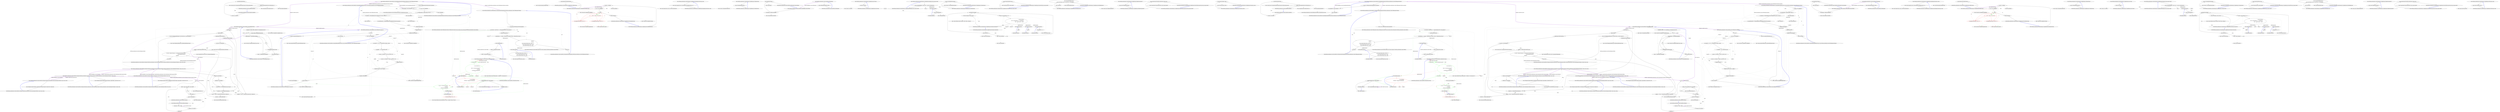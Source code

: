 digraph  {
m0_1_5 [cluster="System.Security.Cryptography.RandomNumberGenerator.GetNonZeroBytes(byte[])", file=merged, label="Entry System.Security.Cryptography.RandomNumberGenerator.GetNonZeroBytes(byte[])", span="0-0"];
m0_1_59 [cluster="RestSharp.Authenticators.OAuth.OAuthTools.NormalizeRequestParameters(RestSharp.Authenticators.OAuth.WebParameterCollection)", file=merged, label="Entry RestSharp.Authenticators.OAuth.OAuthTools.NormalizeRequestParameters(RestSharp.Authenticators.OAuth.WebParameterCollection)", span="156-156"];
m0_1_60 [cluster="RestSharp.Authenticators.OAuth.OAuthTools.NormalizeRequestParameters(RestSharp.Authenticators.OAuth.WebParameterCollection)", file=merged, label="var copy = SortParametersExcludingSignature(parameters)", span="158-158"];
m0_1_61 [cluster="RestSharp.Authenticators.OAuth.OAuthTools.NormalizeRequestParameters(RestSharp.Authenticators.OAuth.WebParameterCollection)", file=merged, label="var concatenated = copy.Concatenate(''='', ''&'')", span="159-159"];
m0_1_62 [cluster="RestSharp.Authenticators.OAuth.OAuthTools.NormalizeRequestParameters(RestSharp.Authenticators.OAuth.WebParameterCollection)", file=merged, label="return concatenated;", span="160-160"];
m0_1_63 [cluster="RestSharp.Authenticators.OAuth.OAuthTools.NormalizeRequestParameters(RestSharp.Authenticators.OAuth.WebParameterCollection)", file=merged, label="Exit RestSharp.Authenticators.OAuth.OAuthTools.NormalizeRequestParameters(RestSharp.Authenticators.OAuth.WebParameterCollection)", span="156-156"];
m0_1_53 [cluster="System.Collections.Generic.IEnumerable<TSource>.Contains<TSource>(TSource)", file=merged, label="Entry System.Collections.Generic.IEnumerable<TSource>.Contains<TSource>(TSource)", span="0-0"];
m0_2_48 [cluster="System.Text.Encoding.GetBytes(string)", file=merged, label="Entry System.Text.Encoding.GetBytes(string)", span="0-0"];
m0_1_148 [cluster="System.Text.Encoding.GetBytes(string)", file=merged, label="Entry System.Text.Encoding.GetBytes(string)", span="0-0"];
m0_2_5 [cluster="RestSharp.Authenticators.OAuth.Extensions.StringExtensions.EqualsIgnoreCase(string, string)", file=merged, label="Entry RestSharp.Authenticators.OAuth.Extensions.StringExtensions.EqualsIgnoreCase(string, string)", span="17-17"];
m0_2_6 [cluster="RestSharp.Authenticators.OAuth.Extensions.StringExtensions.EqualsIgnoreCase(string, string)", file=merged, label="return String.Compare(left, right, StringComparison.OrdinalIgnoreCase) == 0;", span="19-19"];
m0_2_7 [cluster="RestSharp.Authenticators.OAuth.Extensions.StringExtensions.EqualsIgnoreCase(string, string)", file=merged, label="Exit RestSharp.Authenticators.OAuth.Extensions.StringExtensions.EqualsIgnoreCase(string, string)", span="17-17"];
m0_2_29 [cluster="RestSharp.Authenticators.OAuth.Extensions.StringExtensions.UrlEncode(string)", file=merged, label="Entry RestSharp.Authenticators.OAuth.Extensions.StringExtensions.UrlEncode(string)", span="42-42"];
m0_2_30 [cluster="RestSharp.Authenticators.OAuth.Extensions.StringExtensions.UrlEncode(string)", file=merged, label="return Uri.EscapeDataString(value);", span="45-45"];
m0_2_31 [cluster="RestSharp.Authenticators.OAuth.Extensions.StringExtensions.UrlEncode(string)", file=merged, label="Exit RestSharp.Authenticators.OAuth.Extensions.StringExtensions.UrlEncode(string)", span="42-42"];
m0_1_28 [cluster="long.ToString()", file=merged, label="Entry long.ToString()", span="0-0"];
m0_2_37 [cluster="RestSharp.Authenticators.OAuth.Extensions.StringExtensions.AsUri(string)", file=merged, label="Entry RestSharp.Authenticators.OAuth.Extensions.StringExtensions.AsUri(string)", span="53-53"];
m0_2_38 [cluster="RestSharp.Authenticators.OAuth.Extensions.StringExtensions.AsUri(string)", file=merged, label="return new Uri(value);", span="55-55"];
m0_2_39 [cluster="RestSharp.Authenticators.OAuth.Extensions.StringExtensions.AsUri(string)", file=merged, label="Exit RestSharp.Authenticators.OAuth.Extensions.StringExtensions.AsUri(string)", span="53-53"];
m0_2_9 [cluster="RestSharp.Authenticators.OAuth.Extensions.StringExtensions.EqualsAny(string, params string[])", file=merged, label="Entry RestSharp.Authenticators.OAuth.Extensions.StringExtensions.EqualsAny(string, params string[])", span="22-22"];
m0_2_10 [cluster="RestSharp.Authenticators.OAuth.Extensions.StringExtensions.EqualsAny(string, params string[])", file=merged, label="return args.Aggregate(false, (current, arg) => current | input.Equals(arg));", span="24-24"];
m0_2_11 [cluster="RestSharp.Authenticators.OAuth.Extensions.StringExtensions.EqualsAny(string, params string[])", file=merged, label="Exit RestSharp.Authenticators.OAuth.Extensions.StringExtensions.EqualsAny(string, params string[])", span="22-22"];
m0_1_19 [cluster="string.String(char[])", file=merged, label="Entry string.String(char[])", span="0-0"];
m0_2_59 [cluster="System.Text.StringBuilder.StringBuilder()", file=merged, label="Entry System.Text.StringBuilder.StringBuilder()", span="0-0"];
m0_1_103 [cluster="System.Text.StringBuilder.StringBuilder()", file=merged, label="Entry System.Text.StringBuilder.StringBuilder()", span="0-0"];
m0_1_106 [cluster="RestSharp.Authenticators.OAuth.OAuthTools.ConcatenateRequestElements(string, string, RestSharp.Authenticators.OAuth.WebParameterCollection)", file=merged, label="Entry RestSharp.Authenticators.OAuth.OAuthTools.ConcatenateRequestElements(string, string, RestSharp.Authenticators.OAuth.WebParameterCollection)", span="222-222"];
m0_1_107 [cluster="RestSharp.Authenticators.OAuth.OAuthTools.ConcatenateRequestElements(string, string, RestSharp.Authenticators.OAuth.WebParameterCollection)", file=merged, label="var sb = new StringBuilder()", span="224-224"];
m0_1_108 [cluster="RestSharp.Authenticators.OAuth.OAuthTools.ConcatenateRequestElements(string, string, RestSharp.Authenticators.OAuth.WebParameterCollection)", file=merged, label="var requestMethod = method.ToUpper().Then(''&'')", span="227-227"];
m0_1_109 [cluster="RestSharp.Authenticators.OAuth.OAuthTools.ConcatenateRequestElements(string, string, RestSharp.Authenticators.OAuth.WebParameterCollection)", file=merged, label="var requestUrl = UrlEncodeRelaxed(ConstructRequestUrl(url.AsUri())).Then(''&'')", span="228-228"];
m0_1_110 [cluster="RestSharp.Authenticators.OAuth.OAuthTools.ConcatenateRequestElements(string, string, RestSharp.Authenticators.OAuth.WebParameterCollection)", file=merged, label="var requestParameters = UrlEncodeRelaxed(NormalizeRequestParameters(parameters))", span="229-229"];
m0_1_111 [cluster="RestSharp.Authenticators.OAuth.OAuthTools.ConcatenateRequestElements(string, string, RestSharp.Authenticators.OAuth.WebParameterCollection)", file=merged, label="sb.Append(requestMethod)", span="231-231"];
m0_1_112 [cluster="RestSharp.Authenticators.OAuth.OAuthTools.ConcatenateRequestElements(string, string, RestSharp.Authenticators.OAuth.WebParameterCollection)", file=merged, label="sb.Append(requestUrl)", span="232-232"];
m0_1_113 [cluster="RestSharp.Authenticators.OAuth.OAuthTools.ConcatenateRequestElements(string, string, RestSharp.Authenticators.OAuth.WebParameterCollection)", file=merged, label="sb.Append(requestParameters)", span="233-233"];
m0_1_114 [cluster="RestSharp.Authenticators.OAuth.OAuthTools.ConcatenateRequestElements(string, string, RestSharp.Authenticators.OAuth.WebParameterCollection)", file=merged, label="return sb.ToString();", span="235-235"];
m0_1_115 [cluster="RestSharp.Authenticators.OAuth.OAuthTools.ConcatenateRequestElements(string, string, RestSharp.Authenticators.OAuth.WebParameterCollection)", file=merged, label="Exit RestSharp.Authenticators.OAuth.OAuthTools.ConcatenateRequestElements(string, string, RestSharp.Authenticators.OAuth.WebParameterCollection)", span="222-222"];
m0_1_150 [cluster="System.NotImplementedException.NotImplementedException(string)", file=merged, label="Entry System.NotImplementedException.NotImplementedException(string)", span="0-0"];
m0_2_71 [cluster="string.StartsWith(string)", file=merged, label="Entry string.StartsWith(string)", span="0-0"];
m0_1_146 [cluster="string.IsNullOrBlank()", file=merged, label="Entry string.IsNullOrBlank()", span="11-11"];
m0_2_36 [cluster="System.Uri.UnescapeDataString(string)", file=merged, label="Entry System.Uri.UnescapeDataString(string)", span="0-0"];
m0_1_8 [cluster="RestSharp.Authenticators.OAuth.OAuthTools.GetNonce()", file=merged, label="Entry RestSharp.Authenticators.OAuth.OAuthTools.GetNonce()", span="48-48"];
m0_1_9 [cluster="RestSharp.Authenticators.OAuth.OAuthTools.GetNonce()", file=merged, label="string chars = (Lower + Digit)", span="50-50"];
m0_1_10 [cluster="RestSharp.Authenticators.OAuth.OAuthTools.GetNonce()", file=merged, label="var nonce = new char[16]", span="51-51"];
m0_1_14 [cluster="RestSharp.Authenticators.OAuth.OAuthTools.GetNonce()", file=merged, label="nonce[i] = chars[_random.Next(0, chars.Length)]", span="57-57"];
m0_1_11 [cluster="RestSharp.Authenticators.OAuth.OAuthTools.GetNonce()", file=merged, label=_randomLock, span="53-53"];
m0_1_13 [cluster="RestSharp.Authenticators.OAuth.OAuthTools.GetNonce()", file=merged, label="i < nonce.Length", span="55-55"];
m0_1_16 [cluster="RestSharp.Authenticators.OAuth.OAuthTools.GetNonce()", file=merged, label="return new string(nonce);", span="61-61"];
m0_1_12 [cluster="RestSharp.Authenticators.OAuth.OAuthTools.GetNonce()", file=merged, label="var i = 0", span="55-55"];
m0_1_15 [cluster="RestSharp.Authenticators.OAuth.OAuthTools.GetNonce()", file=merged, label="i++", span="55-55"];
m0_1_17 [cluster="RestSharp.Authenticators.OAuth.OAuthTools.GetNonce()", file=merged, label="Exit RestSharp.Authenticators.OAuth.OAuthTools.GetNonce()", span="48-48"];
m0_2_60 [cluster="string.Format(string, object)", file=merged, label="Entry string.Format(string, object)", span="0-0"];
m0_2_80 [cluster="lambda expression", file=merged, label="Entry lambda expression", span="101-101"];
m0_1_52 [cluster="lambda expression", file=merged, label="Exit lambda expression", span="140-140"];
m0_1_85 [cluster="lambda expression", file=merged, label="Entry lambda expression", span="176-179"];
m0_1_50 [cluster="lambda expression", file=merged, label="Entry lambda expression", span="140-140"];
m0_1_54 [cluster="lambda expression", file=merged, label="Entry lambda expression", span="141-143"];
m0_1_49 [cluster="lambda expression", color=green, community=0, file=merged, label="2: result += Unreserved.Contains(c) \r\n                    ? c.ToString() \r\n                    :  c.ToString().PercentEncode()", span="146-148"];
m0_1_51 [cluster="lambda expression", color=red, community=0, file=merged, label="2: !Unreserved.Contains(c) && c != '%'", span="140-140"];
m0_1_55 [cluster="lambda expression", color=red, community=0, file=merged, label="19: current.Replace(\r\n                        c.ToString(), c.ToString().PercentEncode()\r\n                )", span="141-143"];
m0_1_78 [cluster="lambda expression", file=merged, label="n.Name.EqualsIgnoreCase(''oauth_signature'')", span="171-171"];
m0_1_56 [cluster="lambda expression", file=merged, label="Exit lambda expression", span="141-143"];
m0_1_77 [cluster="lambda expression", file=merged, label="Entry lambda expression", span="171-171"];
m0_1_81 [cluster="lambda expression", file=merged, label="Entry lambda expression", span="174-174"];
m0_1_79 [cluster="lambda expression", file=merged, label="Exit lambda expression", span="171-171"];
m0_1_82 [cluster="lambda expression", file=merged, label="p.Name = UrlEncodeStrict(p.Name)", span="174-174"];
m0_1_83 [cluster="lambda expression", file=merged, label="p.Value = UrlEncodeStrict(p.Value)", span="174-174"];
m0_1_84 [cluster="lambda expression", file=merged, label="Exit lambda expression", span="174-174"];
m0_1_86 [cluster="lambda expression", file=merged, label="string.CompareOrdinal(x.Name, y.Name) != 0\r\n                    ? string.CompareOrdinal(x.Name, y.Name)\r\n                    : \\nstring.CompareOrdinal(x.Value, y.Value)", span="177-179"];
m0_1_87 [cluster="lambda expression", file=merged, label="Exit lambda expression", span="176-179"];
m0_2_83 [cluster="lambda expression", file=merged, label="Entry lambda expression", span="101-101"];
m0_2_14 [cluster="lambda expression", file=merged, label="current | input.Equals(arg)", span="24-24"];
m0_2_13 [cluster="lambda expression", file=merged, label="Entry lambda expression", span="24-24"];
m0_2_15 [cluster="lambda expression", file=merged, label="Exit lambda expression", span="24-24"];
m0_2_77 [cluster="lambda expression", file=merged, label="Entry lambda expression", span="100-100"];
m0_2_78 [cluster="lambda expression", file=merged, label="part.Split(new[] { '=' })", span="100-100"];
m0_2_79 [cluster="lambda expression", file=merged, label="Exit lambda expression", span="100-100"];
m0_2_81 [cluster="lambda expression", file=merged, label="pair[0]", span="101-101"];
m0_2_82 [cluster="lambda expression", file=merged, label="Exit lambda expression", span="101-101"];
m0_2_84 [cluster="lambda expression", file=merged, label="pair[1]", span="101-101"];
m0_2_85 [cluster="lambda expression", file=merged, label="Exit lambda expression", span="101-101"];
m0_2_58 [cluster="string.GetBytes()", file=merged, label="Entry string.GetBytes()", span="63-63"];
m0_1_102 [cluster="System.ArgumentNullException.ArgumentNullException(string)", file=merged, label="Entry System.ArgumentNullException.ArgumentNullException(string)", span="0-0"];
m0_2_20 [cluster="string.Format(string, params object[])", file=merged, label="Entry string.Format(string, params object[])", span="0-0"];
m0_1_75 [cluster="System.Collections.Generic.IEnumerable<T>.ForEach<T>(System.Action<T>)", file=merged, label="Entry System.Collections.Generic.IEnumerable<T>.ForEach<T>(System.Action<T>)", span="43-43"];
m0_1_80 [cluster="string.EqualsIgnoreCase(string)", file=merged, label="Entry string.EqualsIgnoreCase(string)", span="17-17"];
m0_2_4 [cluster="string.Trim()", file=merged, label="Entry string.Trim()", span="0-0"];
m0_1_147 [cluster="System.Security.Cryptography.HMACSHA1.HMACSHA1()", file=merged, label="Entry System.Security.Cryptography.HMACSHA1.HMACSHA1()", span="0-0"];
m0_2_61 [cluster="System.Text.StringBuilder.Append(string)", file=merged, label="Entry System.Text.StringBuilder.Append(string)", span="0-0"];
m0_1_105 [cluster="System.Text.StringBuilder.Append(string)", file=merged, label="Entry System.Text.StringBuilder.Append(string)", span="0-0"];
m0_2_73 [cluster="System.Collections.Generic.Dictionary<TKey, TValue>.Dictionary()", file=merged, label="Entry System.Collections.Generic.Dictionary<TKey, TValue>.Dictionary()", span="0-0"];
m0_1_0 [cluster="RestSharp.Authenticators.OAuth.OAuthTools.OAuthTools()", file=merged, label="Entry RestSharp.Authenticators.OAuth.OAuthTools.OAuthTools()", span="26-26"];
m0_1_1 [cluster="RestSharp.Authenticators.OAuth.OAuthTools.OAuthTools()", file=merged, label="var bytes = new byte[4]", span="29-29"];
m0_1_2 [cluster="RestSharp.Authenticators.OAuth.OAuthTools.OAuthTools()", file=merged, label="_rng.GetNonZeroBytes(bytes)", span="30-30"];
m0_1_3 [cluster="RestSharp.Authenticators.OAuth.OAuthTools.OAuthTools()", file=merged, label="_random = new Random(BitConverter.ToInt32(bytes, 0))", span="31-31"];
m0_1_4 [cluster="RestSharp.Authenticators.OAuth.OAuthTools.OAuthTools()", file=merged, label="Exit RestSharp.Authenticators.OAuth.OAuthTools.OAuthTools()", span="26-26"];
m0_1_89 [cluster="RestSharp.Authenticators.OAuth.OAuthTools.ConstructRequestUrl(System.Uri)", file=merged, label="Entry RestSharp.Authenticators.OAuth.OAuthTools.ConstructRequestUrl(System.Uri)", span="191-191"];
m0_1_90 [cluster="RestSharp.Authenticators.OAuth.OAuthTools.ConstructRequestUrl(System.Uri)", file=merged, label="url == null", span="193-193"];
m0_1_93 [cluster="RestSharp.Authenticators.OAuth.OAuthTools.ConstructRequestUrl(System.Uri)", file=merged, label="var requestUrl = ''{0}://{1}''.FormatWith(url.Scheme, url.Host)", span="200-200"];
m0_1_94 [cluster="RestSharp.Authenticators.OAuth.OAuthTools.ConstructRequestUrl(System.Uri)", file=merged, label="var qualified = '':{0}''.FormatWith(url.Port)", span="201-201"];
m0_1_95 [cluster="RestSharp.Authenticators.OAuth.OAuthTools.ConstructRequestUrl(System.Uri)", file=merged, label="var basic = url.Scheme == ''http'' && url.Port == 80", span="202-202"];
m0_1_96 [cluster="RestSharp.Authenticators.OAuth.OAuthTools.ConstructRequestUrl(System.Uri)", file=merged, label="var secure = url.Scheme == ''https'' && url.Port == 443", span="203-203"];
m0_1_99 [cluster="RestSharp.Authenticators.OAuth.OAuthTools.ConstructRequestUrl(System.Uri)", file=merged, label="sb.Append(url.AbsolutePath)", span="207-207"];
m0_1_91 [cluster="RestSharp.Authenticators.OAuth.OAuthTools.ConstructRequestUrl(System.Uri)", file=merged, label="throw new ArgumentNullException(''url'');", span="195-195"];
m0_1_92 [cluster="RestSharp.Authenticators.OAuth.OAuthTools.ConstructRequestUrl(System.Uri)", file=merged, label="var sb = new StringBuilder()", span="198-198"];
m0_1_97 [cluster="RestSharp.Authenticators.OAuth.OAuthTools.ConstructRequestUrl(System.Uri)", file=merged, label="sb.Append(requestUrl)", span="205-205"];
m0_1_98 [cluster="RestSharp.Authenticators.OAuth.OAuthTools.ConstructRequestUrl(System.Uri)", file=merged, label="sb.Append(!basic && !secure ? qualified : '''')", span="206-206"];
m0_1_100 [cluster="RestSharp.Authenticators.OAuth.OAuthTools.ConstructRequestUrl(System.Uri)", file=merged, label="return sb.ToString();", span="209-209"];
m0_1_101 [cluster="RestSharp.Authenticators.OAuth.OAuthTools.ConstructRequestUrl(System.Uri)", file=merged, label="Exit RestSharp.Authenticators.OAuth.OAuthTools.ConstructRequestUrl(System.Uri)", span="191-191"];
m0_2_3 [cluster="string.IsNullOrEmpty(string)", file=merged, label="Entry string.IsNullOrEmpty(string)", span="0-0"];
m0_1_27 [cluster="System.DateTime.ToUnixTime()", file=merged, label="Entry System.DateTime.ToUnixTime()", span="19-19"];
m0_1_117 [cluster="string.Then(string)", file=merged, label="Entry string.Then(string)", span="37-37"];
m0_2_41 [cluster="RestSharp.Authenticators.OAuth.Extensions.StringExtensions.ToBase64String(byte[])", file=merged, label="Entry RestSharp.Authenticators.OAuth.Extensions.StringExtensions.ToBase64String(byte[])", span="58-58"];
m0_2_42 [cluster="RestSharp.Authenticators.OAuth.Extensions.StringExtensions.ToBase64String(byte[])", file=merged, label="return Convert.ToBase64String(input);", span="60-60"];
m0_2_43 [cluster="RestSharp.Authenticators.OAuth.Extensions.StringExtensions.ToBase64String(byte[])", file=merged, label="Exit RestSharp.Authenticators.OAuth.Extensions.StringExtensions.ToBase64String(byte[])", span="58-58"];
m0_2_8 [cluster="string.Compare(string, string, System.StringComparison)", file=merged, label="Entry string.Compare(string, string, System.StringComparison)", span="0-0"];
m0_1_122 [cluster="RestSharp.Authenticators.OAuth.OAuthTools.GetSignature(RestSharp.Authenticators.OAuth.OAuthSignatureMethod, RestSharp.Authenticators.OAuth.OAuthSignatureTreatment, \\nstring, string, string)", file=merged, label="Entry RestSharp.Authenticators.OAuth.OAuthTools.GetSignature(RestSharp.Authenticators.OAuth.OAuthSignatureMethod, RestSharp.Authenticators.OAuth.OAuthSignatureTreatment, \\nstring, string, string)", span="291-291"];
m0_1_133 [cluster="RestSharp.Authenticators.OAuth.OAuthTools.GetSignature(RestSharp.Authenticators.OAuth.OAuthSignatureMethod, RestSharp.Authenticators.OAuth.OAuthSignatureTreatment, \\nstring, string, string)", file=merged, label="string signature", span="305-305"];
m0_1_129 [cluster="RestSharp.Authenticators.OAuth.OAuthTools.GetSignature(RestSharp.Authenticators.OAuth.OAuthSignatureMethod, RestSharp.Authenticators.OAuth.OAuthSignatureTreatment, \\nstring, string, string)", file=merged, label="tokenSecret.IsNullOrBlank()", span="297-297"];
m0_1_131 [cluster="RestSharp.Authenticators.OAuth.OAuthTools.GetSignature(RestSharp.Authenticators.OAuth.OAuthSignatureMethod, RestSharp.Authenticators.OAuth.OAuthSignatureTreatment, \\nstring, string, string)", file=merged, label="consumerSecret = UrlEncodeRelaxed(consumerSecret)", span="302-302"];
m0_1_132 [cluster="RestSharp.Authenticators.OAuth.OAuthTools.GetSignature(RestSharp.Authenticators.OAuth.OAuthSignatureMethod, RestSharp.Authenticators.OAuth.OAuthSignatureTreatment, \\nstring, string, string)", file=merged, label="tokenSecret = UrlEncodeRelaxed(tokenSecret)", span="303-303"];
m0_1_134 [cluster="RestSharp.Authenticators.OAuth.OAuthTools.GetSignature(RestSharp.Authenticators.OAuth.OAuthSignatureMethod, RestSharp.Authenticators.OAuth.OAuthSignatureTreatment, \\nstring, string, string)", file=merged, label=signatureMethod, span="307-307"];
m0_1_139 [cluster="RestSharp.Authenticators.OAuth.OAuthTools.GetSignature(RestSharp.Authenticators.OAuth.OAuthSignatureMethod, RestSharp.Authenticators.OAuth.OAuthSignatureTreatment, \\nstring, string, string)", file=merged, label="signature = signatureBase.HashWith(crypto)", span="316-316"];
m0_1_143 [cluster="RestSharp.Authenticators.OAuth.OAuthTools.GetSignature(RestSharp.Authenticators.OAuth.OAuthSignatureMethod, RestSharp.Authenticators.OAuth.OAuthSignatureTreatment, \\nstring, string, string)", file=merged, label="var result = signatureTreatment == OAuthSignatureTreatment.Escaped\r\n                ? UrlEncodeRelaxed(signature)\r\n                : \\nsignature", span="337-339"];
m0_1_130 [cluster="RestSharp.Authenticators.OAuth.OAuthTools.GetSignature(RestSharp.Authenticators.OAuth.OAuthSignatureMethod, RestSharp.Authenticators.OAuth.OAuthSignatureTreatment, \\nstring, string, string)", file=merged, label="tokenSecret = String.Empty", span="299-299"];
m0_1_137 [cluster="RestSharp.Authenticators.OAuth.OAuthTools.GetSignature(RestSharp.Authenticators.OAuth.OAuthSignatureMethod, RestSharp.Authenticators.OAuth.OAuthSignatureTreatment, \\nstring, string, string)", file=merged, label="var key = ''{0}&{1}''.FormatWith(consumerSecret, tokenSecret)", span="313-313"];
m0_1_141 [cluster="RestSharp.Authenticators.OAuth.OAuthTools.GetSignature(RestSharp.Authenticators.OAuth.OAuthSignatureMethod, RestSharp.Authenticators.OAuth.OAuthSignatureTreatment, \\nstring, string, string)", file=merged, label="signature = ''{0}&{1}''.FormatWith(consumerSecret, tokenSecret)", span="324-324"];
m0_1_135 [cluster="RestSharp.Authenticators.OAuth.OAuthTools.GetSignature(RestSharp.Authenticators.OAuth.OAuthSignatureMethod, RestSharp.Authenticators.OAuth.OAuthSignatureTreatment, \\nstring, string, string)", file=merged, label="OAuthSignatureMethod.HmacSha1", span="310-310"];
m0_1_140 [cluster="RestSharp.Authenticators.OAuth.OAuthTools.GetSignature(RestSharp.Authenticators.OAuth.OAuthSignatureMethod, RestSharp.Authenticators.OAuth.OAuthSignatureTreatment, \\nstring, string, string)", file=merged, label="OAuthSignatureMethod.PlainText", span="322-322"];
m0_1_142 [cluster="RestSharp.Authenticators.OAuth.OAuthTools.GetSignature(RestSharp.Authenticators.OAuth.OAuthSignatureMethod, RestSharp.Authenticators.OAuth.OAuthSignatureTreatment, \\nstring, string, string)", file=merged, label="throw new NotImplementedException(''Only HMAC-SHA1 is currently supported.'');", span="333-333"];
m0_1_136 [cluster="RestSharp.Authenticators.OAuth.OAuthTools.GetSignature(RestSharp.Authenticators.OAuth.OAuthSignatureMethod, RestSharp.Authenticators.OAuth.OAuthSignatureTreatment, \\nstring, string, string)", file=merged, label="var crypto = new HMACSHA1()", span="312-312"];
m0_1_138 [cluster="RestSharp.Authenticators.OAuth.OAuthTools.GetSignature(RestSharp.Authenticators.OAuth.OAuthSignatureMethod, RestSharp.Authenticators.OAuth.OAuthSignatureTreatment, \\nstring, string, string)", file=merged, label="crypto.Key = _encoding.GetBytes(key)", span="315-315"];
m0_1_144 [cluster="RestSharp.Authenticators.OAuth.OAuthTools.GetSignature(RestSharp.Authenticators.OAuth.OAuthSignatureMethod, RestSharp.Authenticators.OAuth.OAuthSignatureTreatment, \\nstring, string, string)", file=merged, label="return result;", span="341-341"];
m0_1_145 [cluster="RestSharp.Authenticators.OAuth.OAuthTools.GetSignature(RestSharp.Authenticators.OAuth.OAuthSignatureMethod, RestSharp.Authenticators.OAuth.OAuthSignatureTreatment, \\nstring, string, string)", file=merged, label="Exit RestSharp.Authenticators.OAuth.OAuthTools.GetSignature(RestSharp.Authenticators.OAuth.OAuthSignatureMethod, RestSharp.Authenticators.OAuth.OAuthSignatureTreatment, \\nstring, string, string)", span="291-291"];
m0_1_88 [cluster="string.CompareOrdinal(string, string)", file=merged, label="Entry string.CompareOrdinal(string, string)", span="0-0"];
m0_1_73 [cluster="RestSharp.Authenticators.OAuth.WebParameterCollection.WebParameterCollection(System.Collections.Generic.IEnumerable<RestSharp.Authenticators.OAuth.WebPair>)", file=merged, label="Entry RestSharp.Authenticators.OAuth.WebParameterCollection.WebParameterCollection(System.Collections.Generic.IEnumerable<RestSharp.Authenticators.OAuth.WebPair>)", span="7-7"];
m0_2_0 [cluster="RestSharp.Authenticators.OAuth.Extensions.StringExtensions.IsNullOrBlank(string)", file=merged, label="Entry RestSharp.Authenticators.OAuth.Extensions.StringExtensions.IsNullOrBlank(string)", span="11-11"];
m0_2_1 [cluster="RestSharp.Authenticators.OAuth.Extensions.StringExtensions.IsNullOrBlank(string)", file=merged, label="return String.IsNullOrEmpty(value) ||\r\n                (!String.IsNullOrEmpty(value) && value.Trim() == String.Empty);", span="13-14"];
m0_2_2 [cluster="RestSharp.Authenticators.OAuth.Extensions.StringExtensions.IsNullOrBlank(string)", file=merged, label="Exit RestSharp.Authenticators.OAuth.Extensions.StringExtensions.IsNullOrBlank(string)", span="11-11"];
m0_2_62 [cluster="System.Text.StringBuilder.ToString()", file=merged, label="Entry System.Text.StringBuilder.ToString()", span="0-0"];
m0_1_41 [cluster="System.Text.StringBuilder.ToString()", file=merged, label="Entry System.Text.StringBuilder.ToString()", span="0-0"];
m0_2_24 [cluster="string.Format(System.IFormatProvider, string, params object[])", file=merged, label="Entry string.Format(System.IFormatProvider, string, params object[])", span="0-0"];
m0_1_29 [cluster="RestSharp.Authenticators.OAuth.OAuthTools.UrlEncodeRelaxed(string)", file=merged, label="Entry RestSharp.Authenticators.OAuth.OAuthTools.UrlEncodeRelaxed(string)", span="109-109"];
m0_1_30 [cluster="RestSharp.Authenticators.OAuth.OAuthTools.UrlEncodeRelaxed(string)", file=merged, label="StringBuilder escaped = new StringBuilder(Uri.EscapeDataString(value))", span="115-115"];
m0_1_31 [cluster="RestSharp.Authenticators.OAuth.OAuthTools.UrlEncodeRelaxed(string)", file=merged, label="int i = 0", span="118-118"];
m0_1_34 [cluster="RestSharp.Authenticators.OAuth.OAuthTools.UrlEncodeRelaxed(string)", file=merged, label="escaped.Replace(t, UriRfc3968EscapedHex[i])", span="121-121"];
m0_1_36 [cluster="RestSharp.Authenticators.OAuth.OAuthTools.UrlEncodeRelaxed(string)", file=merged, label="return escaped.ToString();", span="125-125"];
m0_1_32 [cluster="RestSharp.Authenticators.OAuth.OAuthTools.UrlEncodeRelaxed(string)", file=merged, label="i < UriRfc3986CharsToEscape.Length", span="118-118"];
m0_1_33 [cluster="RestSharp.Authenticators.OAuth.OAuthTools.UrlEncodeRelaxed(string)", file=merged, label="string t = UriRfc3986CharsToEscape[i]", span="120-120"];
m0_1_35 [cluster="RestSharp.Authenticators.OAuth.OAuthTools.UrlEncodeRelaxed(string)", file=merged, label="i++", span="118-118"];
m0_1_37 [cluster="RestSharp.Authenticators.OAuth.OAuthTools.UrlEncodeRelaxed(string)", file=merged, label="Exit RestSharp.Authenticators.OAuth.OAuthTools.UrlEncodeRelaxed(string)", span="109-109"];
m0_2_32 [cluster="System.Uri.EscapeDataString(string)", file=merged, label="Entry System.Uri.EscapeDataString(string)", span="0-0"];
m0_1_39 [cluster="System.Uri.EscapeDataString(string)", file=merged, label="Entry System.Uri.EscapeDataString(string)", span="0-0"];
m0_2_63 [cluster="RestSharp.Authenticators.OAuth.Extensions.StringExtensions.ParseQueryString(string)", file=merged, label="Entry RestSharp.Authenticators.OAuth.Extensions.StringExtensions.ParseQueryString(string)", span="87-87"];
m0_2_64 [cluster="RestSharp.Authenticators.OAuth.Extensions.StringExtensions.ParseQueryString(string)", file=merged, label="query.StartsWith(''?'')", span="90-90"];
m0_2_65 [cluster="RestSharp.Authenticators.OAuth.Extensions.StringExtensions.ParseQueryString(string)", file=merged, label="query = query.Substring(1)", span="90-90"];
m0_2_66 [cluster="RestSharp.Authenticators.OAuth.Extensions.StringExtensions.ParseQueryString(string)", file=merged, label="query.Equals(string.Empty)", span="92-92"];
m0_2_68 [cluster="RestSharp.Authenticators.OAuth.Extensions.StringExtensions.ParseQueryString(string)", file=merged, label="var parts = query.Split(new[] { '&' })", span="97-97"];
m0_2_67 [cluster="RestSharp.Authenticators.OAuth.Extensions.StringExtensions.ParseQueryString(string)", file=merged, label="return new Dictionary<string, string>();", span="94-94"];
m0_2_69 [cluster="RestSharp.Authenticators.OAuth.Extensions.StringExtensions.ParseQueryString(string)", file=merged, label="return parts.Select(\r\n                part => part.Split(new[] { '=' })).ToDictionary(\r\n                    pair => pair[0], \\npair => pair[1]\r\n                );", span="99-102"];
m0_2_70 [cluster="RestSharp.Authenticators.OAuth.Extensions.StringExtensions.ParseQueryString(string)", file=merged, label="Exit RestSharp.Authenticators.OAuth.Extensions.StringExtensions.ParseQueryString(string)", span="87-87"];
m0_2_44 [cluster="System.Convert.ToBase64String(byte[])", file=merged, label="Entry System.Convert.ToBase64String(byte[])", span="0-0"];
m0_1_7 [cluster="System.BitConverter.ToInt32(byte[], int)", file=merged, label="Entry System.BitConverter.ToInt32(byte[], int)", span="0-0"];
m0_1_38 [cluster="System.Text.StringBuilder.StringBuilder(string)", file=merged, label="Entry System.Text.StringBuilder.StringBuilder(string)", span="0-0"];
m0_1_118 [cluster="string.AsUri()", file=merged, label="Entry string.AsUri()", span="53-53"];
m0_2_40 [cluster="System.Uri.Uri(string)", file=merged, label="Entry System.Uri.Uri(string)", span="0-0"];
m0_2_72 [cluster="string.Substring(int)", file=merged, label="Entry string.Substring(int)", span="0-0"];
m0_1_42 [cluster="RestSharp.Authenticators.OAuth.OAuthTools.UrlEncodeStrict(string)", file=merged, label="Entry RestSharp.Authenticators.OAuth.OAuthTools.UrlEncodeStrict(string)", span="135-135"];
m0_1_43 [cluster="RestSharp.Authenticators.OAuth.OAuthTools.UrlEncodeStrict(string)", color=green, community=0, file=merged, label="19: String result = ''''", span="143-143"];
m0_1_44 [cluster="RestSharp.Authenticators.OAuth.OAuthTools.UrlEncodeStrict(string)", color=green, community=0, file=merged, label="19: value.ForEach(c =>\r\n            {\r\n                result += Unreserved.Contains(c) \r\n                    ? c.ToString() \r\n                    :  \\nc.ToString().PercentEncode();\r\n            })", span="144-149"];
m0_1_45 [cluster="RestSharp.Authenticators.OAuth.OAuthTools.UrlEncodeStrict(string)", color=green, community=0, file=merged, label="19: return result;", span="150-150"];
m0_1_46 [cluster="RestSharp.Authenticators.OAuth.OAuthTools.UrlEncodeStrict(string)", file=merged, label="Exit RestSharp.Authenticators.OAuth.OAuthTools.UrlEncodeStrict(string)", span="135-135"];
m0_1_18 [cluster="System.Random.Next(int, int)", file=merged, label="Entry System.Random.Next(int, int)", span="0-0"];
m0_2_21 [cluster="RestSharp.Authenticators.OAuth.Extensions.StringExtensions.FormatWithInvariantCulture(string, params object[])", file=merged, label="Entry RestSharp.Authenticators.OAuth.Extensions.StringExtensions.FormatWithInvariantCulture(string, params object[])", span="32-32"];
m0_2_22 [cluster="RestSharp.Authenticators.OAuth.Extensions.StringExtensions.FormatWithInvariantCulture(string, params object[])", file=merged, label="return String.Format(CultureInfo.InvariantCulture, format, args);", span="34-34"];
m0_2_23 [cluster="RestSharp.Authenticators.OAuth.Extensions.StringExtensions.FormatWithInvariantCulture(string, params object[])", file=merged, label="Exit RestSharp.Authenticators.OAuth.Extensions.StringExtensions.FormatWithInvariantCulture(string, params object[])", span="32-32"];
m0_1_40 [cluster="System.Text.StringBuilder.Replace(string, string)", file=merged, label="Entry System.Text.StringBuilder.Replace(string, string)", span="0-0"];
m0_1_6 [cluster="System.Random.Random(int)", file=merged, label="Entry System.Random.Random(int)", span="0-0"];
m0_1_149 [cluster="string.HashWith(System.Security.Cryptography.HashAlgorithm)", file=merged, label="Entry string.HashWith(System.Security.Cryptography.HashAlgorithm)", span="28-28"];
m0_1_65 [cluster="RestSharp.Authenticators.OAuth.WebParameterCollection.Concatenate(string, string)", file=merged, label="Entry RestSharp.Authenticators.OAuth.WebParameterCollection.Concatenate(string, string)", span="86-86"];
m0_1_126 [cluster="RestSharp.Authenticators.OAuth.OAuthTools.GetSignature(RestSharp.Authenticators.OAuth.OAuthSignatureMethod, string, string, string)", file=merged, label="Entry RestSharp.Authenticators.OAuth.OAuthTools.GetSignature(RestSharp.Authenticators.OAuth.OAuthSignatureMethod, string, string, \\nstring)", span="276-276"];
m0_1_127 [cluster="RestSharp.Authenticators.OAuth.OAuthTools.GetSignature(RestSharp.Authenticators.OAuth.OAuthSignatureMethod, string, string, string)", file=merged, label="return GetSignature(signatureMethod, OAuthSignatureTreatment.Escaped, consumerSecret, tokenSecret);", span="278-278"];
m0_1_128 [cluster="RestSharp.Authenticators.OAuth.OAuthTools.GetSignature(RestSharp.Authenticators.OAuth.OAuthSignatureMethod, string, string, string)", file=merged, label="Exit RestSharp.Authenticators.OAuth.OAuthTools.GetSignature(RestSharp.Authenticators.OAuth.OAuthSignatureMethod, string, string, \\nstring)", span="276-276"];
m0_2_33 [cluster="RestSharp.Authenticators.OAuth.Extensions.StringExtensions.UrlDecode(string)", file=merged, label="Entry RestSharp.Authenticators.OAuth.Extensions.StringExtensions.UrlDecode(string)", span="48-48"];
m0_2_34 [cluster="RestSharp.Authenticators.OAuth.Extensions.StringExtensions.UrlDecode(string)", file=merged, label="return Uri.UnescapeDataString(value);", span="50-50"];
m0_2_35 [cluster="RestSharp.Authenticators.OAuth.Extensions.StringExtensions.UrlDecode(string)", file=merged, label="Exit RestSharp.Authenticators.OAuth.Extensions.StringExtensions.UrlDecode(string)", span="48-48"];
m0_2_49 [cluster="RestSharp.Authenticators.OAuth.Extensions.StringExtensions.PercentEncode(string)", file=merged, label="Entry RestSharp.Authenticators.OAuth.Extensions.StringExtensions.PercentEncode(string)", span="68-68"];
m0_2_50 [cluster="RestSharp.Authenticators.OAuth.Extensions.StringExtensions.PercentEncode(string)", file=merged, label="var bytes = s.GetBytes()", span="70-70"];
m0_2_51 [cluster="RestSharp.Authenticators.OAuth.Extensions.StringExtensions.PercentEncode(string)", file=merged, label="var sb = new StringBuilder()", span="71-71"];
m0_2_52 [cluster="RestSharp.Authenticators.OAuth.Extensions.StringExtensions.PercentEncode(string)", file=merged, label=bytes, span="72-72"];
m0_2_54 [cluster="RestSharp.Authenticators.OAuth.Extensions.StringExtensions.PercentEncode(string)", color=red, community=0, file=merged, label="18: sb.Append(string.Format(''%0{0:X}'', b))", span="77-77"];
m0_2_55 [cluster="RestSharp.Authenticators.OAuth.Extensions.StringExtensions.PercentEncode(string)", color=red, community=0, file=merged, label="18: sb.Append(string.Format(''%{0:X}'', b))", span="81-81"];
m0_2_56 [cluster="RestSharp.Authenticators.OAuth.Extensions.StringExtensions.PercentEncode(string)", file=merged, label="return sb.ToString();", span="84-84"];
m0_2_53 [cluster="RestSharp.Authenticators.OAuth.Extensions.StringExtensions.PercentEncode(string)", color=red, community=0, file=merged, label="18: (b > 7 && b < 11) || b == 13", span="75-75"];
m0_2_57 [cluster="RestSharp.Authenticators.OAuth.Extensions.StringExtensions.PercentEncode(string)", file=merged, label="Exit RestSharp.Authenticators.OAuth.Extensions.StringExtensions.PercentEncode(string)", span="68-68"];
m0_2_16 [cluster="string.Equals(string)", file=merged, label="Entry string.Equals(string)", span="0-0"];
m0_2_74 [cluster="string.Split(params char[])", file=merged, label="Entry string.Split(params char[])", span="0-0"];
m0_1_119 [cluster="RestSharp.Authenticators.OAuth.OAuthTools.GetSignature(RestSharp.Authenticators.OAuth.OAuthSignatureMethod, string, string)", file=merged, label="Entry RestSharp.Authenticators.OAuth.OAuthTools.GetSignature(RestSharp.Authenticators.OAuth.OAuthSignatureMethod, string, string)", span="247-247"];
m0_1_120 [cluster="RestSharp.Authenticators.OAuth.OAuthTools.GetSignature(RestSharp.Authenticators.OAuth.OAuthSignatureMethod, string, string)", file=merged, label="return GetSignature(signatureMethod, OAuthSignatureTreatment.Escaped, signatureBase, consumerSecret, null);", span="249-249"];
m0_1_121 [cluster="RestSharp.Authenticators.OAuth.OAuthTools.GetSignature(RestSharp.Authenticators.OAuth.OAuthSignatureMethod, string, string)", file=merged, label="Exit RestSharp.Authenticators.OAuth.OAuthTools.GetSignature(RestSharp.Authenticators.OAuth.OAuthSignatureMethod, string, string)", span="247-247"];
m0_1_104 [cluster="string.FormatWith(params object[])", file=merged, label="Entry string.FormatWith(params object[])", span="27-27"];
m0_1_76 [cluster="RestSharp.Authenticators.OAuth.WebPairCollection.Sort(System.Comparison<RestSharp.Authenticators.OAuth.WebPair>)", file=merged, label="Entry RestSharp.Authenticators.OAuth.WebPairCollection.Sort(System.Comparison<RestSharp.Authenticators.OAuth.WebPair>)", span="98-98"];
m0_1_123 [cluster="RestSharp.Authenticators.OAuth.OAuthTools.GetSignature(RestSharp.Authenticators.OAuth.OAuthSignatureMethod, RestSharp.Authenticators.OAuth.OAuthSignatureTreatment, \\nstring, string)", file=merged, label="Entry RestSharp.Authenticators.OAuth.OAuthTools.GetSignature(RestSharp.Authenticators.OAuth.OAuthSignatureMethod, RestSharp.Authenticators.OAuth.OAuthSignatureTreatment, \\nstring, string)", span="262-262"];
m0_1_124 [cluster="RestSharp.Authenticators.OAuth.OAuthTools.GetSignature(RestSharp.Authenticators.OAuth.OAuthSignatureMethod, RestSharp.Authenticators.OAuth.OAuthSignatureTreatment, \\nstring, string)", file=merged, label="return GetSignature(signatureMethod, signatureTreatment, signatureBase, consumerSecret, null);", span="264-264"];
m0_1_125 [cluster="RestSharp.Authenticators.OAuth.OAuthTools.GetSignature(RestSharp.Authenticators.OAuth.OAuthSignatureMethod, RestSharp.Authenticators.OAuth.OAuthSignatureTreatment, \\nstring, string)", file=merged, label="Exit RestSharp.Authenticators.OAuth.OAuthTools.GetSignature(RestSharp.Authenticators.OAuth.OAuthSignatureMethod, RestSharp.Authenticators.OAuth.OAuthSignatureTreatment, \\nstring, string)", span="262-262"];
m0_2_17 [cluster="RestSharp.Authenticators.OAuth.Extensions.StringExtensions.FormatWith(string, params object[])", file=merged, label="Entry RestSharp.Authenticators.OAuth.Extensions.StringExtensions.FormatWith(string, params object[])", span="27-27"];
m0_2_18 [cluster="RestSharp.Authenticators.OAuth.Extensions.StringExtensions.FormatWith(string, params object[])", file=merged, label="return String.Format(format, args);", span="29-29"];
m0_2_19 [cluster="RestSharp.Authenticators.OAuth.Extensions.StringExtensions.FormatWith(string, params object[])", file=merged, label="Exit RestSharp.Authenticators.OAuth.Extensions.StringExtensions.FormatWith(string, params object[])", span="27-27"];
m0_1_23 [cluster="RestSharp.Authenticators.OAuth.OAuthTools.GetTimestamp(System.DateTime)", file=merged, label="Entry RestSharp.Authenticators.OAuth.OAuthTools.GetTimestamp(System.DateTime)", span="80-80"];
m0_1_24 [cluster="RestSharp.Authenticators.OAuth.OAuthTools.GetTimestamp(System.DateTime)", file=merged, label="var timestamp = dateTime.ToUnixTime()", span="82-82"];
m0_1_25 [cluster="RestSharp.Authenticators.OAuth.OAuthTools.GetTimestamp(System.DateTime)", file=merged, label="return timestamp.ToString();", span="83-83"];
m0_1_26 [cluster="RestSharp.Authenticators.OAuth.OAuthTools.GetTimestamp(System.DateTime)", file=merged, label="Exit RestSharp.Authenticators.OAuth.OAuthTools.GetTimestamp(System.DateTime)", span="80-80"];
m0_2_28 [cluster="string.Concat(string, string)", file=merged, label="Entry string.Concat(string, string)", span="0-0"];
m0_1_64 [cluster="RestSharp.Authenticators.OAuth.OAuthTools.SortParametersExcludingSignature(RestSharp.Authenticators.OAuth.WebParameterCollection)", file=merged, label="Entry RestSharp.Authenticators.OAuth.OAuthTools.SortParametersExcludingSignature(RestSharp.Authenticators.OAuth.WebParameterCollection)", span="168-168"];
m0_1_66 [cluster="RestSharp.Authenticators.OAuth.OAuthTools.SortParametersExcludingSignature(RestSharp.Authenticators.OAuth.WebParameterCollection)", file=merged, label="var copy = new WebParameterCollection(parameters)", span="170-170"];
m0_1_67 [cluster="RestSharp.Authenticators.OAuth.OAuthTools.SortParametersExcludingSignature(RestSharp.Authenticators.OAuth.WebParameterCollection)", file=merged, label="var exclusions = copy.Where(n => n.Name.EqualsIgnoreCase(''oauth_signature''))", span="171-171"];
m0_1_68 [cluster="RestSharp.Authenticators.OAuth.OAuthTools.SortParametersExcludingSignature(RestSharp.Authenticators.OAuth.WebParameterCollection)", file=merged, label="copy.RemoveAll(exclusions)", span="173-173"];
m0_1_69 [cluster="RestSharp.Authenticators.OAuth.OAuthTools.SortParametersExcludingSignature(RestSharp.Authenticators.OAuth.WebParameterCollection)", file=merged, label="copy.ForEach(p => { p.Name = UrlEncodeStrict(p.Name); p.Value = UrlEncodeStrict(p.Value); })", span="174-174"];
m0_1_70 [cluster="RestSharp.Authenticators.OAuth.OAuthTools.SortParametersExcludingSignature(RestSharp.Authenticators.OAuth.WebParameterCollection)", file=merged, label="copy.Sort(\r\n                (x, y) =>\r\n                string.CompareOrdinal(x.Name, y.Name) != 0\r\n                    ? string.CompareOrdinal(\\nx.Name, y.Name)\r\n                    : string.CompareOrdinal(x.Value, y.Value))", span="175-179"];
m0_1_71 [cluster="RestSharp.Authenticators.OAuth.OAuthTools.SortParametersExcludingSignature(RestSharp.Authenticators.OAuth.WebParameterCollection)", file=merged, label="return copy;", span="180-180"];
m0_1_72 [cluster="RestSharp.Authenticators.OAuth.OAuthTools.SortParametersExcludingSignature(RestSharp.Authenticators.OAuth.WebParameterCollection)", file=merged, label="Exit RestSharp.Authenticators.OAuth.OAuthTools.SortParametersExcludingSignature(RestSharp.Authenticators.OAuth.WebParameterCollection)", span="168-168"];
m0_2_25 [cluster="RestSharp.Authenticators.OAuth.Extensions.StringExtensions.Then(string, string)", file=merged, label="Entry RestSharp.Authenticators.OAuth.Extensions.StringExtensions.Then(string, string)", span="37-37"];
m0_2_26 [cluster="RestSharp.Authenticators.OAuth.Extensions.StringExtensions.Then(string, string)", file=merged, label="return String.Concat(input, value);", span="39-39"];
m0_2_27 [cluster="RestSharp.Authenticators.OAuth.Extensions.StringExtensions.Then(string, string)", file=merged, label="Exit RestSharp.Authenticators.OAuth.Extensions.StringExtensions.Then(string, string)", span="37-37"];
m0_1_20 [cluster="RestSharp.Authenticators.OAuth.OAuthTools.GetTimestamp()", file=merged, label="Entry RestSharp.Authenticators.OAuth.OAuthTools.GetTimestamp()", span="69-69"];
m0_1_21 [cluster="RestSharp.Authenticators.OAuth.OAuthTools.GetTimestamp()", file=merged, label="return GetTimestamp(DateTime.UtcNow);", span="71-71"];
m0_1_22 [cluster="RestSharp.Authenticators.OAuth.OAuthTools.GetTimestamp()", file=merged, label="Exit RestSharp.Authenticators.OAuth.OAuthTools.GetTimestamp()", span="69-69"];
m0_1_116 [cluster="string.ToUpper()", file=merged, label="Entry string.ToUpper()", span="0-0"];
m0_2_45 [cluster="RestSharp.Authenticators.OAuth.Extensions.StringExtensions.GetBytes(string)", file=merged, label="Entry RestSharp.Authenticators.OAuth.Extensions.StringExtensions.GetBytes(string)", span="63-63"];
m0_2_46 [cluster="RestSharp.Authenticators.OAuth.Extensions.StringExtensions.GetBytes(string)", file=merged, label="return Encoding.UTF8.GetBytes(input);", span="65-65"];
m0_2_47 [cluster="RestSharp.Authenticators.OAuth.Extensions.StringExtensions.GetBytes(string)", file=merged, label="Exit RestSharp.Authenticators.OAuth.Extensions.StringExtensions.GetBytes(string)", span="63-63"];
m2_5 [cluster="System.Security.Cryptography.RandomNumberGenerator.GetNonZeroBytes(byte[])", file="OAuthTools.cs", label="Entry System.Security.Cryptography.RandomNumberGenerator.GetNonZeroBytes(byte[])", span="0-0"];
m2_59 [cluster="RestSharp.Authenticators.OAuth.OAuthTools.NormalizeRequestParameters(RestSharp.Authenticators.OAuth.WebParameterCollection)", file="OAuthTools.cs", label="Entry RestSharp.Authenticators.OAuth.OAuthTools.NormalizeRequestParameters(RestSharp.Authenticators.OAuth.WebParameterCollection)", span="156-156"];
m2_60 [cluster="RestSharp.Authenticators.OAuth.OAuthTools.NormalizeRequestParameters(RestSharp.Authenticators.OAuth.WebParameterCollection)", file="OAuthTools.cs", label="var copy = SortParametersExcludingSignature(parameters)", span="158-158"];
m2_61 [cluster="RestSharp.Authenticators.OAuth.OAuthTools.NormalizeRequestParameters(RestSharp.Authenticators.OAuth.WebParameterCollection)", file="OAuthTools.cs", label="var concatenated = copy.Concatenate(''='', ''&'')", span="159-159"];
m2_62 [cluster="RestSharp.Authenticators.OAuth.OAuthTools.NormalizeRequestParameters(RestSharp.Authenticators.OAuth.WebParameterCollection)", file="OAuthTools.cs", label="return concatenated;", span="160-160"];
m2_63 [cluster="RestSharp.Authenticators.OAuth.OAuthTools.NormalizeRequestParameters(RestSharp.Authenticators.OAuth.WebParameterCollection)", file="OAuthTools.cs", label="Exit RestSharp.Authenticators.OAuth.OAuthTools.NormalizeRequestParameters(RestSharp.Authenticators.OAuth.WebParameterCollection)", span="156-156"];
m2_53 [cluster="string.PercentEncode()", file="OAuthTools.cs", label="Entry string.PercentEncode()", span="68-68"];
m2_148 [cluster="System.Text.Encoding.GetBytes(string)", file="OAuthTools.cs", label="Entry System.Text.Encoding.GetBytes(string)", span="0-0"];
m2_28 [cluster="long.ToString()", file="OAuthTools.cs", label="Entry long.ToString()", span="0-0"];
m2_19 [cluster="string.String(char[])", file="OAuthTools.cs", label="Entry string.String(char[])", span="0-0"];
m2_103 [cluster="System.Text.StringBuilder.StringBuilder()", file="OAuthTools.cs", label="Entry System.Text.StringBuilder.StringBuilder()", span="0-0"];
m2_106 [cluster="RestSharp.Authenticators.OAuth.OAuthTools.ConcatenateRequestElements(string, string, RestSharp.Authenticators.OAuth.WebParameterCollection)", file="OAuthTools.cs", label="Entry RestSharp.Authenticators.OAuth.OAuthTools.ConcatenateRequestElements(string, string, RestSharp.Authenticators.OAuth.WebParameterCollection)", span="222-222"];
m2_107 [cluster="RestSharp.Authenticators.OAuth.OAuthTools.ConcatenateRequestElements(string, string, RestSharp.Authenticators.OAuth.WebParameterCollection)", file="OAuthTools.cs", label="var sb = new StringBuilder()", span="224-224"];
m2_108 [cluster="RestSharp.Authenticators.OAuth.OAuthTools.ConcatenateRequestElements(string, string, RestSharp.Authenticators.OAuth.WebParameterCollection)", file="OAuthTools.cs", label="var requestMethod = method.ToUpper().Then(''&'')", span="227-227"];
m2_109 [cluster="RestSharp.Authenticators.OAuth.OAuthTools.ConcatenateRequestElements(string, string, RestSharp.Authenticators.OAuth.WebParameterCollection)", file="OAuthTools.cs", label="var requestUrl = UrlEncodeRelaxed(ConstructRequestUrl(url.AsUri())).Then(''&'')", span="228-228"];
m2_110 [cluster="RestSharp.Authenticators.OAuth.OAuthTools.ConcatenateRequestElements(string, string, RestSharp.Authenticators.OAuth.WebParameterCollection)", file="OAuthTools.cs", label="var requestParameters = UrlEncodeRelaxed(NormalizeRequestParameters(parameters))", span="229-229"];
m2_111 [cluster="RestSharp.Authenticators.OAuth.OAuthTools.ConcatenateRequestElements(string, string, RestSharp.Authenticators.OAuth.WebParameterCollection)", file="OAuthTools.cs", label="sb.Append(requestMethod)", span="231-231"];
m2_112 [cluster="RestSharp.Authenticators.OAuth.OAuthTools.ConcatenateRequestElements(string, string, RestSharp.Authenticators.OAuth.WebParameterCollection)", file="OAuthTools.cs", label="sb.Append(requestUrl)", span="232-232"];
m2_113 [cluster="RestSharp.Authenticators.OAuth.OAuthTools.ConcatenateRequestElements(string, string, RestSharp.Authenticators.OAuth.WebParameterCollection)", file="OAuthTools.cs", label="sb.Append(requestParameters)", span="233-233"];
m2_114 [cluster="RestSharp.Authenticators.OAuth.OAuthTools.ConcatenateRequestElements(string, string, RestSharp.Authenticators.OAuth.WebParameterCollection)", file="OAuthTools.cs", label="return sb.ToString();", span="235-235"];
m2_115 [cluster="RestSharp.Authenticators.OAuth.OAuthTools.ConcatenateRequestElements(string, string, RestSharp.Authenticators.OAuth.WebParameterCollection)", file="OAuthTools.cs", label="Exit RestSharp.Authenticators.OAuth.OAuthTools.ConcatenateRequestElements(string, string, RestSharp.Authenticators.OAuth.WebParameterCollection)", span="222-222"];
m2_150 [cluster="System.NotImplementedException.NotImplementedException(string)", file="OAuthTools.cs", label="Entry System.NotImplementedException.NotImplementedException(string)", span="0-0"];
m2_146 [cluster="string.IsNullOrBlank()", file="OAuthTools.cs", label="Entry string.IsNullOrBlank()", span="11-11"];
m2_8 [cluster="RestSharp.Authenticators.OAuth.OAuthTools.GetNonce()", file="OAuthTools.cs", label="Entry RestSharp.Authenticators.OAuth.OAuthTools.GetNonce()", span="48-48"];
m2_9 [cluster="RestSharp.Authenticators.OAuth.OAuthTools.GetNonce()", file="OAuthTools.cs", label="string chars = (Lower + Digit)", span="50-50"];
m2_10 [cluster="RestSharp.Authenticators.OAuth.OAuthTools.GetNonce()", file="OAuthTools.cs", label="var nonce = new char[16]", span="51-51"];
m2_14 [cluster="RestSharp.Authenticators.OAuth.OAuthTools.GetNonce()", file="OAuthTools.cs", label="nonce[i] = chars[_random.Next(0, chars.Length)]", span="57-57"];
m2_11 [cluster="RestSharp.Authenticators.OAuth.OAuthTools.GetNonce()", file="OAuthTools.cs", label=_randomLock, span="53-53"];
m2_13 [cluster="RestSharp.Authenticators.OAuth.OAuthTools.GetNonce()", file="OAuthTools.cs", label="i < nonce.Length", span="55-55"];
m2_16 [cluster="RestSharp.Authenticators.OAuth.OAuthTools.GetNonce()", file="OAuthTools.cs", label="return new string(nonce);", span="61-61"];
m2_12 [cluster="RestSharp.Authenticators.OAuth.OAuthTools.GetNonce()", file="OAuthTools.cs", label="var i = 0", span="55-55"];
m2_15 [cluster="RestSharp.Authenticators.OAuth.OAuthTools.GetNonce()", file="OAuthTools.cs", label="i++", span="55-55"];
m2_17 [cluster="RestSharp.Authenticators.OAuth.OAuthTools.GetNonce()", file="OAuthTools.cs", label="Exit RestSharp.Authenticators.OAuth.OAuthTools.GetNonce()", span="48-48"];
m2_85 [cluster="lambda expression", file="OAuthTools.cs", label="Entry lambda expression", span="176-179"];
m2_50 [cluster="lambda expression", file="OAuthTools.cs", label="Entry lambda expression", span="140-140"];
m2_54 [cluster="lambda expression", file="OAuthTools.cs", label="Entry lambda expression", span="141-143"];
m2_49 [cluster="lambda expression", color=green, community=0, file="OAuthTools.cs", label="4: result += Unreserved.Contains(c) \r\n                    ? c.ToString() \r\n                    :  c.ToString().PercentEncode()", span="146-148"];
m2_51 [cluster="lambda expression", color=red, community=0, file="OAuthTools.cs", label="1: !Unreserved.Contains(c) && c != '%'", span="140-140"];
m2_52 [cluster="char.ToString()", file="OAuthTools.cs", label="Entry char.ToString()", span="0-0"];
m2_55 [cluster="lambda expression", color=red, community=0, file="OAuthTools.cs", label="3: current.Replace(\r\n                        c.ToString(), c.ToString().PercentEncode()\r\n                )", span="141-143"];
m2_78 [cluster="lambda expression", file="OAuthTools.cs", label="n.Name.EqualsIgnoreCase(''oauth_signature'')", span="171-171"];
m2_56 [cluster="lambda expression", file="OAuthTools.cs", label="Exit lambda expression", span="141-143"];
m2_77 [cluster="lambda expression", file="OAuthTools.cs", label="Entry lambda expression", span="171-171"];
m2_81 [cluster="lambda expression", file="OAuthTools.cs", label="Entry lambda expression", span="174-174"];
m2_79 [cluster="lambda expression", file="OAuthTools.cs", label="Exit lambda expression", span="171-171"];
m2_82 [cluster="lambda expression", file="OAuthTools.cs", label="p.Name = UrlEncodeStrict(p.Name)", span="174-174"];
m2_83 [cluster="lambda expression", file="OAuthTools.cs", label="p.Value = UrlEncodeStrict(p.Value)", span="174-174"];
m2_84 [cluster="lambda expression", file="OAuthTools.cs", label="Exit lambda expression", span="174-174"];
m2_86 [cluster="lambda expression", file="OAuthTools.cs", label="string.CompareOrdinal(x.Name, y.Name) != 0\r\n                    ? string.CompareOrdinal(x.Name, y.Name)\r\n                    : \\nstring.CompareOrdinal(x.Value, y.Value)", span="177-179"];
m2_87 [cluster="lambda expression", file="OAuthTools.cs", label="Exit lambda expression", span="176-179"];
m2_102 [cluster="System.ArgumentNullException.ArgumentNullException(string)", file="OAuthTools.cs", label="Entry System.ArgumentNullException.ArgumentNullException(string)", span="0-0"];
m2_75 [cluster="System.Collections.Generic.IEnumerable<T>.ForEach<T>(System.Action<T>)", file="OAuthTools.cs", label="Entry System.Collections.Generic.IEnumerable<T>.ForEach<T>(System.Action<T>)", span="43-43"];
m2_80 [cluster="string.EqualsIgnoreCase(string)", file="OAuthTools.cs", label="Entry string.EqualsIgnoreCase(string)", span="17-17"];
m2_147 [cluster="System.Security.Cryptography.HMACSHA1.HMACSHA1()", file="OAuthTools.cs", label="Entry System.Security.Cryptography.HMACSHA1.HMACSHA1()", span="0-0"];
m2_105 [cluster="System.Text.StringBuilder.Append(string)", file="OAuthTools.cs", label="Entry System.Text.StringBuilder.Append(string)", span="0-0"];
m2_0 [cluster="RestSharp.Authenticators.OAuth.OAuthTools.OAuthTools()", file="OAuthTools.cs", label="Entry RestSharp.Authenticators.OAuth.OAuthTools.OAuthTools()", span="26-26"];
m2_1 [cluster="RestSharp.Authenticators.OAuth.OAuthTools.OAuthTools()", file="OAuthTools.cs", label="var bytes = new byte[4]", span="29-29"];
m2_2 [cluster="RestSharp.Authenticators.OAuth.OAuthTools.OAuthTools()", file="OAuthTools.cs", label="_rng.GetNonZeroBytes(bytes)", span="30-30"];
m2_3 [cluster="RestSharp.Authenticators.OAuth.OAuthTools.OAuthTools()", file="OAuthTools.cs", label="_random = new Random(BitConverter.ToInt32(bytes, 0))", span="31-31"];
m2_4 [cluster="RestSharp.Authenticators.OAuth.OAuthTools.OAuthTools()", file="OAuthTools.cs", label="Exit RestSharp.Authenticators.OAuth.OAuthTools.OAuthTools()", span="26-26"];
m2_89 [cluster="RestSharp.Authenticators.OAuth.OAuthTools.ConstructRequestUrl(System.Uri)", file="OAuthTools.cs", label="Entry RestSharp.Authenticators.OAuth.OAuthTools.ConstructRequestUrl(System.Uri)", span="191-191"];
m2_90 [cluster="RestSharp.Authenticators.OAuth.OAuthTools.ConstructRequestUrl(System.Uri)", file="OAuthTools.cs", label="url == null", span="193-193"];
m2_93 [cluster="RestSharp.Authenticators.OAuth.OAuthTools.ConstructRequestUrl(System.Uri)", file="OAuthTools.cs", label="var requestUrl = ''{0}://{1}''.FormatWith(url.Scheme, url.Host)", span="200-200"];
m2_94 [cluster="RestSharp.Authenticators.OAuth.OAuthTools.ConstructRequestUrl(System.Uri)", file="OAuthTools.cs", label="var qualified = '':{0}''.FormatWith(url.Port)", span="201-201"];
m2_95 [cluster="RestSharp.Authenticators.OAuth.OAuthTools.ConstructRequestUrl(System.Uri)", file="OAuthTools.cs", label="var basic = url.Scheme == ''http'' && url.Port == 80", span="202-202"];
m2_96 [cluster="RestSharp.Authenticators.OAuth.OAuthTools.ConstructRequestUrl(System.Uri)", file="OAuthTools.cs", label="var secure = url.Scheme == ''https'' && url.Port == 443", span="203-203"];
m2_99 [cluster="RestSharp.Authenticators.OAuth.OAuthTools.ConstructRequestUrl(System.Uri)", file="OAuthTools.cs", label="sb.Append(url.AbsolutePath)", span="207-207"];
m2_91 [cluster="RestSharp.Authenticators.OAuth.OAuthTools.ConstructRequestUrl(System.Uri)", file="OAuthTools.cs", label="throw new ArgumentNullException(''url'');", span="195-195"];
m2_92 [cluster="RestSharp.Authenticators.OAuth.OAuthTools.ConstructRequestUrl(System.Uri)", file="OAuthTools.cs", label="var sb = new StringBuilder()", span="198-198"];
m2_97 [cluster="RestSharp.Authenticators.OAuth.OAuthTools.ConstructRequestUrl(System.Uri)", file="OAuthTools.cs", label="sb.Append(requestUrl)", span="205-205"];
m2_98 [cluster="RestSharp.Authenticators.OAuth.OAuthTools.ConstructRequestUrl(System.Uri)", file="OAuthTools.cs", label="sb.Append(!basic && !secure ? qualified : '''')", span="206-206"];
m2_100 [cluster="RestSharp.Authenticators.OAuth.OAuthTools.ConstructRequestUrl(System.Uri)", file="OAuthTools.cs", label="return sb.ToString();", span="209-209"];
m2_101 [cluster="RestSharp.Authenticators.OAuth.OAuthTools.ConstructRequestUrl(System.Uri)", file="OAuthTools.cs", label="Exit RestSharp.Authenticators.OAuth.OAuthTools.ConstructRequestUrl(System.Uri)", span="191-191"];
m2_27 [cluster="System.DateTime.ToUnixTime()", file="OAuthTools.cs", label="Entry System.DateTime.ToUnixTime()", span="19-19"];
m2_117 [cluster="string.Then(string)", file="OAuthTools.cs", label="Entry string.Then(string)", span="37-37"];
m2_88 [cluster="string.CompareOrdinal(string, string)", file="OAuthTools.cs", label="Entry string.CompareOrdinal(string, string)", span="0-0"];
m2_73 [cluster="RestSharp.Authenticators.OAuth.WebParameterCollection.WebParameterCollection(System.Collections.Generic.IEnumerable<RestSharp.Authenticators.OAuth.WebPair>)", file="OAuthTools.cs", label="Entry RestSharp.Authenticators.OAuth.WebParameterCollection.WebParameterCollection(System.Collections.Generic.IEnumerable<RestSharp.Authenticators.OAuth.WebPair>)", span="7-7"];
m2_41 [cluster="System.Text.StringBuilder.ToString()", file="OAuthTools.cs", label="Entry System.Text.StringBuilder.ToString()", span="0-0"];
m2_29 [cluster="RestSharp.Authenticators.OAuth.OAuthTools.UrlEncodeRelaxed(string)", file="OAuthTools.cs", label="Entry RestSharp.Authenticators.OAuth.OAuthTools.UrlEncodeRelaxed(string)", span="109-109"];
m2_30 [cluster="RestSharp.Authenticators.OAuth.OAuthTools.UrlEncodeRelaxed(string)", file="OAuthTools.cs", label="StringBuilder escaped = new StringBuilder(Uri.EscapeDataString(value))", span="115-115"];
m2_31 [cluster="RestSharp.Authenticators.OAuth.OAuthTools.UrlEncodeRelaxed(string)", file="OAuthTools.cs", label="int i = 0", span="118-118"];
m2_34 [cluster="RestSharp.Authenticators.OAuth.OAuthTools.UrlEncodeRelaxed(string)", file="OAuthTools.cs", label="escaped.Replace(t, UriRfc3968EscapedHex[i])", span="121-121"];
m2_36 [cluster="RestSharp.Authenticators.OAuth.OAuthTools.UrlEncodeRelaxed(string)", file="OAuthTools.cs", label="return escaped.ToString();", span="125-125"];
m2_32 [cluster="RestSharp.Authenticators.OAuth.OAuthTools.UrlEncodeRelaxed(string)", file="OAuthTools.cs", label="i < UriRfc3986CharsToEscape.Length", span="118-118"];
m2_33 [cluster="RestSharp.Authenticators.OAuth.OAuthTools.UrlEncodeRelaxed(string)", file="OAuthTools.cs", label="string t = UriRfc3986CharsToEscape[i]", span="120-120"];
m2_35 [cluster="RestSharp.Authenticators.OAuth.OAuthTools.UrlEncodeRelaxed(string)", file="OAuthTools.cs", label="i++", span="118-118"];
m2_37 [cluster="RestSharp.Authenticators.OAuth.OAuthTools.UrlEncodeRelaxed(string)", file="OAuthTools.cs", label="Exit RestSharp.Authenticators.OAuth.OAuthTools.UrlEncodeRelaxed(string)", span="109-109"];
m2_39 [cluster="System.Uri.EscapeDataString(string)", file="OAuthTools.cs", label="Entry System.Uri.EscapeDataString(string)", span="0-0"];
m2_7 [cluster="System.BitConverter.ToInt32(byte[], int)", file="OAuthTools.cs", label="Entry System.BitConverter.ToInt32(byte[], int)", span="0-0"];
m2_38 [cluster="System.Text.StringBuilder.StringBuilder(string)", file="OAuthTools.cs", label="Entry System.Text.StringBuilder.StringBuilder(string)", span="0-0"];
m2_118 [cluster="string.AsUri()", file="OAuthTools.cs", label="Entry string.AsUri()", span="53-53"];
m2_42 [cluster="RestSharp.Authenticators.OAuth.OAuthTools.UrlEncodeStrict(string)", file="OAuthTools.cs", label="Entry RestSharp.Authenticators.OAuth.OAuthTools.UrlEncodeStrict(string)", span="135-135"];
m2_43 [cluster="RestSharp.Authenticators.OAuth.OAuthTools.UrlEncodeStrict(string)", color=green, community=0, file="OAuthTools.cs", label="4: String result = ''''", span="143-143"];
m2_44 [cluster="RestSharp.Authenticators.OAuth.OAuthTools.UrlEncodeStrict(string)", color=green, community=0, file="OAuthTools.cs", label="4: value.ForEach(c =>\r\n            {\r\n                result += Unreserved.Contains(c) \r\n                    ? c.ToString() \r\n                    :  \\nc.ToString().PercentEncode();\r\n            })", span="144-149"];
m2_45 [cluster="RestSharp.Authenticators.OAuth.OAuthTools.UrlEncodeStrict(string)", color=green, community=0, file="OAuthTools.cs", label="4: return result;", span="150-150"];
m2_46 [cluster="RestSharp.Authenticators.OAuth.OAuthTools.UrlEncodeStrict(string)", file="OAuthTools.cs", label="Exit RestSharp.Authenticators.OAuth.OAuthTools.UrlEncodeStrict(string)", span="135-135"];
m2_18 [cluster="System.Random.Next(int, int)", file="OAuthTools.cs", label="Entry System.Random.Next(int, int)", span="0-0"];
m2_40 [cluster="System.Text.StringBuilder.Replace(string, string)", file="OAuthTools.cs", label="Entry System.Text.StringBuilder.Replace(string, string)", span="0-0"];
m2_6 [cluster="System.Random.Random(int)", file="OAuthTools.cs", label="Entry System.Random.Random(int)", span="0-0"];
m2_65 [cluster="RestSharp.Authenticators.OAuth.WebParameterCollection.Concatenate(string, string)", file="OAuthTools.cs", label="Entry RestSharp.Authenticators.OAuth.WebParameterCollection.Concatenate(string, string)", span="86-86"];
m2_123 [cluster="RestSharp.Authenticators.OAuth.OAuthTools.GetSignature(RestSharp.Authenticators.OAuth.OAuthSignatureMethod, RestSharp.Authenticators.OAuth.OAuthSignatureTreatment, \\nstring, string)", file="OAuthTools.cs", label="Entry RestSharp.Authenticators.OAuth.OAuthTools.GetSignature(RestSharp.Authenticators.OAuth.OAuthSignatureMethod, RestSharp.Authenticators.OAuth.OAuthSignatureTreatment, \\nstring, string)", span="262-262"];
m2_124 [cluster="RestSharp.Authenticators.OAuth.OAuthTools.GetSignature(RestSharp.Authenticators.OAuth.OAuthSignatureMethod, RestSharp.Authenticators.OAuth.OAuthSignatureTreatment, \\nstring, string)", file="OAuthTools.cs", label="return GetSignature(signatureMethod, signatureTreatment, signatureBase, consumerSecret, null);", span="264-264"];
m2_125 [cluster="RestSharp.Authenticators.OAuth.OAuthTools.GetSignature(RestSharp.Authenticators.OAuth.OAuthSignatureMethod, RestSharp.Authenticators.OAuth.OAuthSignatureTreatment, \\nstring, string)", file="OAuthTools.cs", label="Exit RestSharp.Authenticators.OAuth.OAuthTools.GetSignature(RestSharp.Authenticators.OAuth.OAuthSignatureMethod, RestSharp.Authenticators.OAuth.OAuthSignatureTreatment, \\nstring, string)", span="262-262"];
m2_149 [cluster="string.HashWith(System.Security.Cryptography.HashAlgorithm)", file="OAuthTools.cs", label="Entry string.HashWith(System.Security.Cryptography.HashAlgorithm)", span="28-28"];
m2_126 [cluster="RestSharp.Authenticators.OAuth.OAuthTools.GetSignature(RestSharp.Authenticators.OAuth.OAuthSignatureMethod, string, string, string)", file="OAuthTools.cs", label="Entry RestSharp.Authenticators.OAuth.OAuthTools.GetSignature(RestSharp.Authenticators.OAuth.OAuthSignatureMethod, string, string, \\nstring)", span="276-276"];
m2_127 [cluster="RestSharp.Authenticators.OAuth.OAuthTools.GetSignature(RestSharp.Authenticators.OAuth.OAuthSignatureMethod, string, string, string)", file="OAuthTools.cs", label="return GetSignature(signatureMethod, OAuthSignatureTreatment.Escaped, consumerSecret, tokenSecret);", span="278-278"];
m2_128 [cluster="RestSharp.Authenticators.OAuth.OAuthTools.GetSignature(RestSharp.Authenticators.OAuth.OAuthSignatureMethod, string, string, string)", file="OAuthTools.cs", label="Exit RestSharp.Authenticators.OAuth.OAuthTools.GetSignature(RestSharp.Authenticators.OAuth.OAuthSignatureMethod, string, string, \\nstring)", span="276-276"];
m2_119 [cluster="RestSharp.Authenticators.OAuth.OAuthTools.GetSignature(RestSharp.Authenticators.OAuth.OAuthSignatureMethod, string, string)", file="OAuthTools.cs", label="Entry RestSharp.Authenticators.OAuth.OAuthTools.GetSignature(RestSharp.Authenticators.OAuth.OAuthSignatureMethod, string, string)", span="247-247"];
m2_120 [cluster="RestSharp.Authenticators.OAuth.OAuthTools.GetSignature(RestSharp.Authenticators.OAuth.OAuthSignatureMethod, string, string)", file="OAuthTools.cs", label="return GetSignature(signatureMethod, OAuthSignatureTreatment.Escaped, signatureBase, consumerSecret, null);", span="249-249"];
m2_121 [cluster="RestSharp.Authenticators.OAuth.OAuthTools.GetSignature(RestSharp.Authenticators.OAuth.OAuthSignatureMethod, string, string)", file="OAuthTools.cs", label="Exit RestSharp.Authenticators.OAuth.OAuthTools.GetSignature(RestSharp.Authenticators.OAuth.OAuthSignatureMethod, string, string)", span="247-247"];
m2_104 [cluster="string.FormatWith(params object[])", file="OAuthTools.cs", label="Entry string.FormatWith(params object[])", span="27-27"];
m2_76 [cluster="RestSharp.Authenticators.OAuth.WebPairCollection.Sort(System.Comparison<RestSharp.Authenticators.OAuth.WebPair>)", file="OAuthTools.cs", label="Entry RestSharp.Authenticators.OAuth.WebPairCollection.Sort(System.Comparison<RestSharp.Authenticators.OAuth.WebPair>)", span="98-98"];
m2_23 [cluster="RestSharp.Authenticators.OAuth.OAuthTools.GetTimestamp(System.DateTime)", file="OAuthTools.cs", label="Entry RestSharp.Authenticators.OAuth.OAuthTools.GetTimestamp(System.DateTime)", span="80-80"];
m2_24 [cluster="RestSharp.Authenticators.OAuth.OAuthTools.GetTimestamp(System.DateTime)", file="OAuthTools.cs", label="var timestamp = dateTime.ToUnixTime()", span="82-82"];
m2_25 [cluster="RestSharp.Authenticators.OAuth.OAuthTools.GetTimestamp(System.DateTime)", file="OAuthTools.cs", label="return timestamp.ToString();", span="83-83"];
m2_26 [cluster="RestSharp.Authenticators.OAuth.OAuthTools.GetTimestamp(System.DateTime)", file="OAuthTools.cs", label="Exit RestSharp.Authenticators.OAuth.OAuthTools.GetTimestamp(System.DateTime)", span="80-80"];
m2_64 [cluster="RestSharp.Authenticators.OAuth.OAuthTools.SortParametersExcludingSignature(RestSharp.Authenticators.OAuth.WebParameterCollection)", file="OAuthTools.cs", label="Entry RestSharp.Authenticators.OAuth.OAuthTools.SortParametersExcludingSignature(RestSharp.Authenticators.OAuth.WebParameterCollection)", span="168-168"];
m2_66 [cluster="RestSharp.Authenticators.OAuth.OAuthTools.SortParametersExcludingSignature(RestSharp.Authenticators.OAuth.WebParameterCollection)", file="OAuthTools.cs", label="var copy = new WebParameterCollection(parameters)", span="170-170"];
m2_67 [cluster="RestSharp.Authenticators.OAuth.OAuthTools.SortParametersExcludingSignature(RestSharp.Authenticators.OAuth.WebParameterCollection)", file="OAuthTools.cs", label="var exclusions = copy.Where(n => n.Name.EqualsIgnoreCase(''oauth_signature''))", span="171-171"];
m2_68 [cluster="RestSharp.Authenticators.OAuth.OAuthTools.SortParametersExcludingSignature(RestSharp.Authenticators.OAuth.WebParameterCollection)", file="OAuthTools.cs", label="copy.RemoveAll(exclusions)", span="173-173"];
m2_69 [cluster="RestSharp.Authenticators.OAuth.OAuthTools.SortParametersExcludingSignature(RestSharp.Authenticators.OAuth.WebParameterCollection)", file="OAuthTools.cs", label="copy.ForEach(p => { p.Name = UrlEncodeStrict(p.Name); p.Value = UrlEncodeStrict(p.Value); })", span="174-174"];
m2_70 [cluster="RestSharp.Authenticators.OAuth.OAuthTools.SortParametersExcludingSignature(RestSharp.Authenticators.OAuth.WebParameterCollection)", file="OAuthTools.cs", label="copy.Sort(\r\n                (x, y) =>\r\n                string.CompareOrdinal(x.Name, y.Name) != 0\r\n                    ? string.CompareOrdinal(\\nx.Name, y.Name)\r\n                    : string.CompareOrdinal(x.Value, y.Value))", span="175-179"];
m2_71 [cluster="RestSharp.Authenticators.OAuth.OAuthTools.SortParametersExcludingSignature(RestSharp.Authenticators.OAuth.WebParameterCollection)", file="OAuthTools.cs", label="return copy;", span="180-180"];
m2_72 [cluster="RestSharp.Authenticators.OAuth.OAuthTools.SortParametersExcludingSignature(RestSharp.Authenticators.OAuth.WebParameterCollection)", file="OAuthTools.cs", label="Exit RestSharp.Authenticators.OAuth.OAuthTools.SortParametersExcludingSignature(RestSharp.Authenticators.OAuth.WebParameterCollection)", span="168-168"];
m2_20 [cluster="RestSharp.Authenticators.OAuth.OAuthTools.GetTimestamp()", file="OAuthTools.cs", label="Entry RestSharp.Authenticators.OAuth.OAuthTools.GetTimestamp()", span="69-69"];
m2_21 [cluster="RestSharp.Authenticators.OAuth.OAuthTools.GetTimestamp()", file="OAuthTools.cs", label="return GetTimestamp(DateTime.UtcNow);", span="71-71"];
m2_22 [cluster="RestSharp.Authenticators.OAuth.OAuthTools.GetTimestamp()", file="OAuthTools.cs", label="Exit RestSharp.Authenticators.OAuth.OAuthTools.GetTimestamp()", span="69-69"];
m2_116 [cluster="string.ToUpper()", file="OAuthTools.cs", label="Entry string.ToUpper()", span="0-0"];
m2_122 [cluster="RestSharp.Authenticators.OAuth.OAuthTools.GetSignature(RestSharp.Authenticators.OAuth.OAuthSignatureMethod, RestSharp.Authenticators.OAuth.OAuthSignatureTreatment, \\nstring, string, string)", file="OAuthTools.cs", label="Entry RestSharp.Authenticators.OAuth.OAuthTools.GetSignature(RestSharp.Authenticators.OAuth.OAuthSignatureMethod, RestSharp.Authenticators.OAuth.OAuthSignatureTreatment, \\nstring, string, string)", span="291-291"];
m2_133 [cluster="RestSharp.Authenticators.OAuth.OAuthTools.GetSignature(RestSharp.Authenticators.OAuth.OAuthSignatureMethod, RestSharp.Authenticators.OAuth.OAuthSignatureTreatment, \\nstring, string, string)", file="OAuthTools.cs", label="string signature", span="305-305"];
m2_129 [cluster="RestSharp.Authenticators.OAuth.OAuthTools.GetSignature(RestSharp.Authenticators.OAuth.OAuthSignatureMethod, RestSharp.Authenticators.OAuth.OAuthSignatureTreatment, \\nstring, string, string)", file="OAuthTools.cs", label="tokenSecret.IsNullOrBlank()", span="297-297"];
m2_131 [cluster="RestSharp.Authenticators.OAuth.OAuthTools.GetSignature(RestSharp.Authenticators.OAuth.OAuthSignatureMethod, RestSharp.Authenticators.OAuth.OAuthSignatureTreatment, \\nstring, string, string)", file="OAuthTools.cs", label="consumerSecret = UrlEncodeRelaxed(consumerSecret)", span="302-302"];
m2_132 [cluster="RestSharp.Authenticators.OAuth.OAuthTools.GetSignature(RestSharp.Authenticators.OAuth.OAuthSignatureMethod, RestSharp.Authenticators.OAuth.OAuthSignatureTreatment, \\nstring, string, string)", file="OAuthTools.cs", label="tokenSecret = UrlEncodeRelaxed(tokenSecret)", span="303-303"];
m2_134 [cluster="RestSharp.Authenticators.OAuth.OAuthTools.GetSignature(RestSharp.Authenticators.OAuth.OAuthSignatureMethod, RestSharp.Authenticators.OAuth.OAuthSignatureTreatment, \\nstring, string, string)", file="OAuthTools.cs", label=signatureMethod, span="307-307"];
m2_139 [cluster="RestSharp.Authenticators.OAuth.OAuthTools.GetSignature(RestSharp.Authenticators.OAuth.OAuthSignatureMethod, RestSharp.Authenticators.OAuth.OAuthSignatureTreatment, \\nstring, string, string)", file="OAuthTools.cs", label="signature = signatureBase.HashWith(crypto)", span="316-316"];
m2_143 [cluster="RestSharp.Authenticators.OAuth.OAuthTools.GetSignature(RestSharp.Authenticators.OAuth.OAuthSignatureMethod, RestSharp.Authenticators.OAuth.OAuthSignatureTreatment, \\nstring, string, string)", file="OAuthTools.cs", label="var result = signatureTreatment == OAuthSignatureTreatment.Escaped\r\n                ? UrlEncodeRelaxed(signature)\r\n                : \\nsignature", span="337-339"];
m2_130 [cluster="RestSharp.Authenticators.OAuth.OAuthTools.GetSignature(RestSharp.Authenticators.OAuth.OAuthSignatureMethod, RestSharp.Authenticators.OAuth.OAuthSignatureTreatment, \\nstring, string, string)", file="OAuthTools.cs", label="tokenSecret = String.Empty", span="299-299"];
m2_137 [cluster="RestSharp.Authenticators.OAuth.OAuthTools.GetSignature(RestSharp.Authenticators.OAuth.OAuthSignatureMethod, RestSharp.Authenticators.OAuth.OAuthSignatureTreatment, \\nstring, string, string)", file="OAuthTools.cs", label="var key = ''{0}&{1}''.FormatWith(consumerSecret, tokenSecret)", span="313-313"];
m2_141 [cluster="RestSharp.Authenticators.OAuth.OAuthTools.GetSignature(RestSharp.Authenticators.OAuth.OAuthSignatureMethod, RestSharp.Authenticators.OAuth.OAuthSignatureTreatment, \\nstring, string, string)", file="OAuthTools.cs", label="signature = ''{0}&{1}''.FormatWith(consumerSecret, tokenSecret)", span="324-324"];
m2_135 [cluster="RestSharp.Authenticators.OAuth.OAuthTools.GetSignature(RestSharp.Authenticators.OAuth.OAuthSignatureMethod, RestSharp.Authenticators.OAuth.OAuthSignatureTreatment, \\nstring, string, string)", file="OAuthTools.cs", label="OAuthSignatureMethod.HmacSha1", span="310-310"];
m2_140 [cluster="RestSharp.Authenticators.OAuth.OAuthTools.GetSignature(RestSharp.Authenticators.OAuth.OAuthSignatureMethod, RestSharp.Authenticators.OAuth.OAuthSignatureTreatment, \\nstring, string, string)", file="OAuthTools.cs", label="OAuthSignatureMethod.PlainText", span="322-322"];
m2_142 [cluster="RestSharp.Authenticators.OAuth.OAuthTools.GetSignature(RestSharp.Authenticators.OAuth.OAuthSignatureMethod, RestSharp.Authenticators.OAuth.OAuthSignatureTreatment, \\nstring, string, string)", file="OAuthTools.cs", label="throw new NotImplementedException(''Only HMAC-SHA1 is currently supported.'');", span="333-333"];
m2_136 [cluster="RestSharp.Authenticators.OAuth.OAuthTools.GetSignature(RestSharp.Authenticators.OAuth.OAuthSignatureMethod, RestSharp.Authenticators.OAuth.OAuthSignatureTreatment, \\nstring, string, string)", file="OAuthTools.cs", label="var crypto = new HMACSHA1()", span="312-312"];
m2_138 [cluster="RestSharp.Authenticators.OAuth.OAuthTools.GetSignature(RestSharp.Authenticators.OAuth.OAuthSignatureMethod, RestSharp.Authenticators.OAuth.OAuthSignatureTreatment, \\nstring, string, string)", file="OAuthTools.cs", label="crypto.Key = _encoding.GetBytes(key)", span="315-315"];
m2_144 [cluster="RestSharp.Authenticators.OAuth.OAuthTools.GetSignature(RestSharp.Authenticators.OAuth.OAuthSignatureMethod, RestSharp.Authenticators.OAuth.OAuthSignatureTreatment, \\nstring, string, string)", file="OAuthTools.cs", label="return result;", span="341-341"];
m2_145 [cluster="RestSharp.Authenticators.OAuth.OAuthTools.GetSignature(RestSharp.Authenticators.OAuth.OAuthSignatureMethod, RestSharp.Authenticators.OAuth.OAuthSignatureTreatment, \\nstring, string, string)", file="OAuthTools.cs", label="Exit RestSharp.Authenticators.OAuth.OAuthTools.GetSignature(RestSharp.Authenticators.OAuth.OAuthSignatureMethod, RestSharp.Authenticators.OAuth.OAuthSignatureTreatment, \\nstring, string, string)", span="291-291"];
m3_5 [cluster="RestSharp.Authenticators.OAuth.Extensions.StringExtensions.EqualsIgnoreCase(string, string)", file="StringExtensions.cs", label="Entry RestSharp.Authenticators.OAuth.Extensions.StringExtensions.EqualsIgnoreCase(string, string)", span="17-17"];
m3_6 [cluster="RestSharp.Authenticators.OAuth.Extensions.StringExtensions.EqualsIgnoreCase(string, string)", file="StringExtensions.cs", label="return String.Compare(left, right, StringComparison.OrdinalIgnoreCase) == 0;", span="19-19"];
m3_7 [cluster="RestSharp.Authenticators.OAuth.Extensions.StringExtensions.EqualsIgnoreCase(string, string)", file="StringExtensions.cs", label="Exit RestSharp.Authenticators.OAuth.Extensions.StringExtensions.EqualsIgnoreCase(string, string)", span="17-17"];
m3_48 [cluster="System.Text.Encoding.GetBytes(string)", file="StringExtensions.cs", label="Entry System.Text.Encoding.GetBytes(string)", span="0-0"];
m3_29 [cluster="RestSharp.Authenticators.OAuth.Extensions.StringExtensions.UrlEncode(string)", file="StringExtensions.cs", label="Entry RestSharp.Authenticators.OAuth.Extensions.StringExtensions.UrlEncode(string)", span="42-42"];
m3_30 [cluster="RestSharp.Authenticators.OAuth.Extensions.StringExtensions.UrlEncode(string)", file="StringExtensions.cs", label="return Uri.EscapeDataString(value);", span="45-45"];
m3_31 [cluster="RestSharp.Authenticators.OAuth.Extensions.StringExtensions.UrlEncode(string)", file="StringExtensions.cs", label="Exit RestSharp.Authenticators.OAuth.Extensions.StringExtensions.UrlEncode(string)", span="42-42"];
m3_37 [cluster="RestSharp.Authenticators.OAuth.Extensions.StringExtensions.AsUri(string)", file="StringExtensions.cs", label="Entry RestSharp.Authenticators.OAuth.Extensions.StringExtensions.AsUri(string)", span="53-53"];
m3_38 [cluster="RestSharp.Authenticators.OAuth.Extensions.StringExtensions.AsUri(string)", file="StringExtensions.cs", label="return new Uri(value);", span="55-55"];
m3_39 [cluster="RestSharp.Authenticators.OAuth.Extensions.StringExtensions.AsUri(string)", file="StringExtensions.cs", label="Exit RestSharp.Authenticators.OAuth.Extensions.StringExtensions.AsUri(string)", span="53-53"];
m3_9 [cluster="RestSharp.Authenticators.OAuth.Extensions.StringExtensions.EqualsAny(string, params string[])", file="StringExtensions.cs", label="Entry RestSharp.Authenticators.OAuth.Extensions.StringExtensions.EqualsAny(string, params string[])", span="22-22"];
m3_10 [cluster="RestSharp.Authenticators.OAuth.Extensions.StringExtensions.EqualsAny(string, params string[])", file="StringExtensions.cs", label="return args.Aggregate(false, (current, arg) => current | input.Equals(arg));", span="24-24"];
m3_11 [cluster="RestSharp.Authenticators.OAuth.Extensions.StringExtensions.EqualsAny(string, params string[])", file="StringExtensions.cs", label="Exit RestSharp.Authenticators.OAuth.Extensions.StringExtensions.EqualsAny(string, params string[])", span="22-22"];
m3_59 [cluster="System.Text.StringBuilder.StringBuilder()", file="StringExtensions.cs", label="Entry System.Text.StringBuilder.StringBuilder()", span="0-0"];
m3_60 [cluster="string.Format(string, object)", file="StringExtensions.cs", label="Entry string.Format(string, object)", span="0-0"];
m3_71 [cluster="string.StartsWith(string)", file="StringExtensions.cs", label="Entry string.StartsWith(string)", span="0-0"];
m3_36 [cluster="System.Uri.UnescapeDataString(string)", file="StringExtensions.cs", label="Entry System.Uri.UnescapeDataString(string)", span="0-0"];
m3_83 [cluster="lambda expression", file="StringExtensions.cs", label="Entry lambda expression", span="101-101"];
m3_14 [cluster="lambda expression", file="StringExtensions.cs", label="current | input.Equals(arg)", span="24-24"];
m3_13 [cluster="lambda expression", file="StringExtensions.cs", label="Entry lambda expression", span="24-24"];
m3_15 [cluster="lambda expression", file="StringExtensions.cs", label="Exit lambda expression", span="24-24"];
m3_77 [cluster="lambda expression", file="StringExtensions.cs", label="Entry lambda expression", span="100-100"];
m3_80 [cluster="lambda expression", file="StringExtensions.cs", label="Entry lambda expression", span="101-101"];
m3_78 [cluster="lambda expression", file="StringExtensions.cs", label="part.Split(new[] { '=' })", span="100-100"];
m3_79 [cluster="lambda expression", file="StringExtensions.cs", label="Exit lambda expression", span="100-100"];
m3_81 [cluster="lambda expression", file="StringExtensions.cs", label="pair[0]", span="101-101"];
m3_82 [cluster="lambda expression", file="StringExtensions.cs", label="Exit lambda expression", span="101-101"];
m3_84 [cluster="lambda expression", file="StringExtensions.cs", label="pair[1]", span="101-101"];
m3_85 [cluster="lambda expression", file="StringExtensions.cs", label="Exit lambda expression", span="101-101"];
m3_58 [cluster="string.GetBytes()", file="StringExtensions.cs", label="Entry string.GetBytes()", span="63-63"];
m3_20 [cluster="string.Format(string, params object[])", file="StringExtensions.cs", label="Entry string.Format(string, params object[])", span="0-0"];
m3_4 [cluster="string.Trim()", file="StringExtensions.cs", label="Entry string.Trim()", span="0-0"];
m3_61 [cluster="System.Text.StringBuilder.Append(string)", file="StringExtensions.cs", label="Entry System.Text.StringBuilder.Append(string)", span="0-0"];
m3_73 [cluster="System.Collections.Generic.Dictionary<TKey, TValue>.Dictionary()", file="StringExtensions.cs", label="Entry System.Collections.Generic.Dictionary<TKey, TValue>.Dictionary()", span="0-0"];
m3_3 [cluster="string.IsNullOrEmpty(string)", file="StringExtensions.cs", label="Entry string.IsNullOrEmpty(string)", span="0-0"];
m3_41 [cluster="RestSharp.Authenticators.OAuth.Extensions.StringExtensions.ToBase64String(byte[])", file="StringExtensions.cs", label="Entry RestSharp.Authenticators.OAuth.Extensions.StringExtensions.ToBase64String(byte[])", span="58-58"];
m3_42 [cluster="RestSharp.Authenticators.OAuth.Extensions.StringExtensions.ToBase64String(byte[])", file="StringExtensions.cs", label="return Convert.ToBase64String(input);", span="60-60"];
m3_43 [cluster="RestSharp.Authenticators.OAuth.Extensions.StringExtensions.ToBase64String(byte[])", file="StringExtensions.cs", label="Exit RestSharp.Authenticators.OAuth.Extensions.StringExtensions.ToBase64String(byte[])", span="58-58"];
m3_8 [cluster="string.Compare(string, string, System.StringComparison)", file="StringExtensions.cs", label="Entry string.Compare(string, string, System.StringComparison)", span="0-0"];
m3_45 [cluster="RestSharp.Authenticators.OAuth.Extensions.StringExtensions.GetBytes(string)", file="StringExtensions.cs", label="Entry RestSharp.Authenticators.OAuth.Extensions.StringExtensions.GetBytes(string)", span="63-63"];
m3_46 [cluster="RestSharp.Authenticators.OAuth.Extensions.StringExtensions.GetBytes(string)", file="StringExtensions.cs", label="return Encoding.UTF8.GetBytes(input);", span="65-65"];
m3_47 [cluster="RestSharp.Authenticators.OAuth.Extensions.StringExtensions.GetBytes(string)", file="StringExtensions.cs", label="Exit RestSharp.Authenticators.OAuth.Extensions.StringExtensions.GetBytes(string)", span="63-63"];
m3_0 [cluster="RestSharp.Authenticators.OAuth.Extensions.StringExtensions.IsNullOrBlank(string)", file="StringExtensions.cs", label="Entry RestSharp.Authenticators.OAuth.Extensions.StringExtensions.IsNullOrBlank(string)", span="11-11"];
m3_1 [cluster="RestSharp.Authenticators.OAuth.Extensions.StringExtensions.IsNullOrBlank(string)", file="StringExtensions.cs", label="return String.IsNullOrEmpty(value) ||\r\n                (!String.IsNullOrEmpty(value) && value.Trim() == String.Empty);", span="13-14"];
m3_2 [cluster="RestSharp.Authenticators.OAuth.Extensions.StringExtensions.IsNullOrBlank(string)", file="StringExtensions.cs", label="Exit RestSharp.Authenticators.OAuth.Extensions.StringExtensions.IsNullOrBlank(string)", span="11-11"];
m3_62 [cluster="System.Text.StringBuilder.ToString()", file="StringExtensions.cs", label="Entry System.Text.StringBuilder.ToString()", span="0-0"];
m3_24 [cluster="string.Format(System.IFormatProvider, string, params object[])", file="StringExtensions.cs", label="Entry string.Format(System.IFormatProvider, string, params object[])", span="0-0"];
m3_32 [cluster="System.Uri.EscapeDataString(string)", file="StringExtensions.cs", label="Entry System.Uri.EscapeDataString(string)", span="0-0"];
m3_44 [cluster="System.Convert.ToBase64String(byte[])", file="StringExtensions.cs", label="Entry System.Convert.ToBase64String(byte[])", span="0-0"];
m3_72 [cluster="string.Substring(int)", file="StringExtensions.cs", label="Entry string.Substring(int)", span="0-0"];
m3_40 [cluster="System.Uri.Uri(string)", file="StringExtensions.cs", label="Entry System.Uri.Uri(string)", span="0-0"];
m3_21 [cluster="RestSharp.Authenticators.OAuth.Extensions.StringExtensions.FormatWithInvariantCulture(string, params object[])", file="StringExtensions.cs", label="Entry RestSharp.Authenticators.OAuth.Extensions.StringExtensions.FormatWithInvariantCulture(string, params object[])", span="32-32"];
m3_22 [cluster="RestSharp.Authenticators.OAuth.Extensions.StringExtensions.FormatWithInvariantCulture(string, params object[])", file="StringExtensions.cs", label="return String.Format(CultureInfo.InvariantCulture, format, args);", span="34-34"];
m3_23 [cluster="RestSharp.Authenticators.OAuth.Extensions.StringExtensions.FormatWithInvariantCulture(string, params object[])", file="StringExtensions.cs", label="Exit RestSharp.Authenticators.OAuth.Extensions.StringExtensions.FormatWithInvariantCulture(string, params object[])", span="32-32"];
m3_49 [cluster="RestSharp.Authenticators.OAuth.Extensions.StringExtensions.PercentEncode(string)", file="StringExtensions.cs", label="Entry RestSharp.Authenticators.OAuth.Extensions.StringExtensions.PercentEncode(string)", span="68-68"];
m3_50 [cluster="RestSharp.Authenticators.OAuth.Extensions.StringExtensions.PercentEncode(string)", file="StringExtensions.cs", label="var bytes = s.GetBytes()", span="70-70"];
m3_51 [cluster="RestSharp.Authenticators.OAuth.Extensions.StringExtensions.PercentEncode(string)", file="StringExtensions.cs", label="var sb = new StringBuilder()", span="71-71"];
m3_52 [cluster="RestSharp.Authenticators.OAuth.Extensions.StringExtensions.PercentEncode(string)", file="StringExtensions.cs", label=bytes, span="72-72"];
m3_54 [cluster="RestSharp.Authenticators.OAuth.Extensions.StringExtensions.PercentEncode(string)", color=red, community=0, file="StringExtensions.cs", label="8: sb.Append(string.Format(''%0{0:X}'', b))", span="77-77"];
m3_55 [cluster="RestSharp.Authenticators.OAuth.Extensions.StringExtensions.PercentEncode(string)", color=red, community=0, file="StringExtensions.cs", label="8: sb.Append(string.Format(''%{0:X}'', b))", span="81-81"];
m3_56 [cluster="RestSharp.Authenticators.OAuth.Extensions.StringExtensions.PercentEncode(string)", file="StringExtensions.cs", label="return sb.ToString();", span="84-84"];
m3_53 [cluster="RestSharp.Authenticators.OAuth.Extensions.StringExtensions.PercentEncode(string)", color=red, community=0, file="StringExtensions.cs", label="8: (b > 7 && b < 11) || b == 13", span="75-75"];
m3_57 [cluster="RestSharp.Authenticators.OAuth.Extensions.StringExtensions.PercentEncode(string)", file="StringExtensions.cs", label="Exit RestSharp.Authenticators.OAuth.Extensions.StringExtensions.PercentEncode(string)", span="68-68"];
m3_16 [cluster="string.Equals(string)", file="StringExtensions.cs", label="Entry string.Equals(string)", span="0-0"];
m3_33 [cluster="RestSharp.Authenticators.OAuth.Extensions.StringExtensions.UrlDecode(string)", file="StringExtensions.cs", label="Entry RestSharp.Authenticators.OAuth.Extensions.StringExtensions.UrlDecode(string)", span="48-48"];
m3_34 [cluster="RestSharp.Authenticators.OAuth.Extensions.StringExtensions.UrlDecode(string)", file="StringExtensions.cs", label="return Uri.UnescapeDataString(value);", span="50-50"];
m3_35 [cluster="RestSharp.Authenticators.OAuth.Extensions.StringExtensions.UrlDecode(string)", file="StringExtensions.cs", label="Exit RestSharp.Authenticators.OAuth.Extensions.StringExtensions.UrlDecode(string)", span="48-48"];
m3_74 [cluster="string.Split(params char[])", file="StringExtensions.cs", label="Entry string.Split(params char[])", span="0-0"];
m3_17 [cluster="RestSharp.Authenticators.OAuth.Extensions.StringExtensions.FormatWith(string, params object[])", file="StringExtensions.cs", label="Entry RestSharp.Authenticators.OAuth.Extensions.StringExtensions.FormatWith(string, params object[])", span="27-27"];
m3_18 [cluster="RestSharp.Authenticators.OAuth.Extensions.StringExtensions.FormatWith(string, params object[])", file="StringExtensions.cs", label="return String.Format(format, args);", span="29-29"];
m3_19 [cluster="RestSharp.Authenticators.OAuth.Extensions.StringExtensions.FormatWith(string, params object[])", file="StringExtensions.cs", label="Exit RestSharp.Authenticators.OAuth.Extensions.StringExtensions.FormatWith(string, params object[])", span="27-27"];
m3_25 [cluster="RestSharp.Authenticators.OAuth.Extensions.StringExtensions.Then(string, string)", file="StringExtensions.cs", label="Entry RestSharp.Authenticators.OAuth.Extensions.StringExtensions.Then(string, string)", span="37-37"];
m3_26 [cluster="RestSharp.Authenticators.OAuth.Extensions.StringExtensions.Then(string, string)", file="StringExtensions.cs", label="return String.Concat(input, value);", span="39-39"];
m3_27 [cluster="RestSharp.Authenticators.OAuth.Extensions.StringExtensions.Then(string, string)", file="StringExtensions.cs", label="Exit RestSharp.Authenticators.OAuth.Extensions.StringExtensions.Then(string, string)", span="37-37"];
m3_63 [cluster="RestSharp.Authenticators.OAuth.Extensions.StringExtensions.ParseQueryString(string)", file="StringExtensions.cs", label="Entry RestSharp.Authenticators.OAuth.Extensions.StringExtensions.ParseQueryString(string)", span="87-87"];
m3_64 [cluster="RestSharp.Authenticators.OAuth.Extensions.StringExtensions.ParseQueryString(string)", file="StringExtensions.cs", label="query.StartsWith(''?'')", span="90-90"];
m3_65 [cluster="RestSharp.Authenticators.OAuth.Extensions.StringExtensions.ParseQueryString(string)", file="StringExtensions.cs", label="query = query.Substring(1)", span="90-90"];
m3_66 [cluster="RestSharp.Authenticators.OAuth.Extensions.StringExtensions.ParseQueryString(string)", file="StringExtensions.cs", label="query.Equals(string.Empty)", span="92-92"];
m3_68 [cluster="RestSharp.Authenticators.OAuth.Extensions.StringExtensions.ParseQueryString(string)", file="StringExtensions.cs", label="var parts = query.Split(new[] { '&' })", span="97-97"];
m3_67 [cluster="RestSharp.Authenticators.OAuth.Extensions.StringExtensions.ParseQueryString(string)", file="StringExtensions.cs", label="return new Dictionary<string, string>();", span="94-94"];
m3_69 [cluster="RestSharp.Authenticators.OAuth.Extensions.StringExtensions.ParseQueryString(string)", file="StringExtensions.cs", label="return parts.Select(\r\n                part => part.Split(new[] { '=' })).ToDictionary(\r\n                    pair => pair[0], \\npair => pair[1]\r\n                );", span="99-102"];
m3_70 [cluster="RestSharp.Authenticators.OAuth.Extensions.StringExtensions.ParseQueryString(string)", file="StringExtensions.cs", label="Exit RestSharp.Authenticators.OAuth.Extensions.StringExtensions.ParseQueryString(string)", span="87-87"];
m3_28 [cluster="string.Concat(string, string)", file="StringExtensions.cs", label="Entry string.Concat(string, string)", span="0-0"];
m0_2_12;
m0_1_57;
m0_1_58;
m0_2_75;
m0_2_76;
m0_1_47;
m0_1_48;
m0_1_74;
m2_57;
m2_58;
m2_47;
m2_48;
m2_74;
m3_12;
m3_75;
m3_76;
m0_2_86;
m3_86;
m0_1_59 -> m0_1_60  [key=0, style=solid];
m0_1_59 -> m0_1_61  [color=darkorchid, key=3, label="method methodReturn string NormalizeRequestParameters", style=bold];
m0_1_59 -> m0_1_106  [color=darkorchid, key=3, label="Parameter variable RestSharp.Authenticators.OAuth.WebParameterCollection parameters", style=bold];
m0_1_60 -> m0_1_61  [key=0, style=solid];
m0_1_60 -> m0_1_64  [key=2, style=dotted];
m0_1_61 -> m0_1_62  [key=0, style=solid];
m0_1_61 -> m0_1_65  [key=2, style=dotted];
m0_1_62 -> m0_1_63  [key=0, style=solid];
m0_1_63 -> m0_1_59  [color=blue, key=0, style=bold];
m0_2_5 -> m0_2_6  [key=0, style=solid];
m0_2_6 -> m0_2_7  [key=0, style=solid];
m0_2_6 -> m0_2_8  [key=2, style=dotted];
m0_2_7 -> m0_2_5  [color=blue, key=0, style=bold];
m0_2_29 -> m0_2_30  [key=0, style=solid];
m0_2_30 -> m0_2_31  [key=0, style=solid];
m0_2_30 -> m0_2_32  [key=2, style=dotted];
m0_2_31 -> m0_2_29  [color=blue, key=0, style=bold];
m0_2_37 -> m0_2_38  [key=0, style=solid];
m0_2_38 -> m0_2_39  [key=0, style=solid];
m0_2_38 -> m0_2_40  [key=2, style=dotted];
m0_2_39 -> m0_2_37  [color=blue, key=0, style=bold];
m0_2_9 -> m0_2_10  [key=0, style=solid];
m0_2_9 -> m0_2_14  [color=darkseagreen4, key=1, label=string, style=dashed];
m0_2_10 -> m0_2_11  [key=0, style=solid];
m0_2_10 -> m0_2_12  [key=2, style=dotted];
m0_2_10 -> m0_2_13  [color=darkseagreen4, key=1, label="lambda expression", style=dashed];
m0_2_11 -> m0_2_9  [color=blue, key=0, style=bold];
m0_1_106 -> m0_1_107  [key=0, style=solid];
m0_1_106 -> m0_1_108  [color=darkseagreen4, key=1, label=string, style=dashed];
m0_1_106 -> m0_1_109  [color=darkseagreen4, key=1, label=string, style=dashed];
m0_1_106 -> m0_1_110  [color=darkseagreen4, key=1, label="RestSharp.Authenticators.OAuth.WebParameterCollection", style=dashed];
m0_1_107 -> m0_1_103  [key=2, style=dotted];
m0_1_107 -> m0_1_108  [key=0, style=solid];
m0_1_107 -> m0_1_111  [color=darkseagreen4, key=1, label=sb, style=dashed];
m0_1_107 -> m0_1_112  [color=darkseagreen4, key=1, label=sb, style=dashed];
m0_1_107 -> m0_1_113  [color=darkseagreen4, key=1, label=sb, style=dashed];
m0_1_107 -> m0_1_114  [color=darkseagreen4, key=1, label=sb, style=dashed];
m0_1_108 -> m0_1_109  [key=0, style=solid];
m0_1_108 -> m0_1_111  [color=darkseagreen4, key=1, label=requestMethod, style=dashed];
m0_1_108 -> m0_1_116  [key=2, style=dotted];
m0_1_108 -> m0_1_117  [key=2, style=dotted];
m0_1_109 -> m0_1_29  [key=2, style=dotted];
m0_1_109 -> m0_1_89  [key=2, style=dotted];
m0_1_109 -> m0_1_110  [key=0, style=solid];
m0_1_109 -> m0_1_112  [color=darkseagreen4, key=1, label=requestUrl, style=dashed];
m0_1_109 -> m0_1_117  [key=2, style=dotted];
m0_1_109 -> m0_1_118  [key=2, style=dotted];
m0_1_110 -> m0_1_29  [key=2, style=dotted];
m0_1_110 -> m0_1_59  [key=2, style=dotted];
m0_1_110 -> m0_1_111  [key=0, style=solid];
m0_1_110 -> m0_1_113  [color=darkseagreen4, key=1, label=requestParameters, style=dashed];
m0_1_111 -> m0_1_105  [key=2, style=dotted];
m0_1_111 -> m0_1_112  [key=0, style=solid];
m0_1_112 -> m0_1_105  [key=2, style=dotted];
m0_1_112 -> m0_1_113  [key=0, style=solid];
m0_1_113 -> m0_1_105  [key=2, style=dotted];
m0_1_113 -> m0_1_114  [key=0, style=solid];
m0_1_114 -> m0_1_41  [key=2, style=dotted];
m0_1_114 -> m0_1_115  [key=0, style=solid];
m0_1_115 -> m0_1_106  [color=blue, key=0, style=bold];
m0_1_146 -> m0_1_49  [color=green, key=1, label=result, style=dashed];
m0_1_8 -> m0_1_9  [key=0, style=solid];
m0_1_9 -> m0_1_9  [color=darkorchid, key=3, label="Local variable string chars", style=bold];
m0_1_9 -> m0_1_10  [key=0, style=solid];
m0_1_9 -> m0_1_14  [color=darkseagreen4, key=1, label=chars, style=dashed];
m0_1_10 -> m0_1_11  [key=0, style=solid];
m0_1_10 -> m0_1_13  [color=darkseagreen4, key=1, label=nonce, style=dashed];
m0_1_10 -> m0_1_14  [color=darkseagreen4, key=1, label=nonce, style=dashed];
m0_1_10 -> m0_1_16  [color=darkseagreen4, key=1, label=nonce, style=dashed];
m0_1_14 -> m0_1_15  [key=0, style=solid];
m0_1_14 -> m0_1_18  [key=2, style=dotted];
m0_1_11 -> m0_1_12  [key=0, style=solid];
m0_1_13 -> m0_1_14  [key=0, style=solid];
m0_1_13 -> m0_1_16  [key=0, style=solid];
m0_1_16 -> m0_1_17  [key=0, style=solid];
m0_1_16 -> m0_1_19  [key=2, style=dotted];
m0_1_12 -> m0_1_12  [color=darkorchid, key=3, label="Local variable int i", style=bold];
m0_1_12 -> m0_1_13  [key=0, style=solid];
m0_1_12 -> m0_1_14  [color=darkseagreen4, key=1, label=i, style=dashed];
m0_1_12 -> m0_1_15  [color=darkseagreen4, key=1, label=i, style=dashed];
m0_1_15 -> m0_1_13  [key=0, style=solid];
m0_1_15 -> m0_1_15  [color=darkseagreen4, key=1, label=i, style=dashed];
m0_1_17 -> m0_1_8  [color=blue, key=0, style=bold];
m0_2_80 -> m0_2_81  [key=0, style=solid];
m0_1_52 -> m0_1_50  [color=blue, key=0, style=bold];
m0_1_85 -> m0_1_86  [key=0, style=solid];
m0_1_50 -> m0_1_51  [color=red, key=0, style=solid];
m0_1_50 -> m0_1_49  [color=green, key=0, style=solid];
m0_1_54 -> m0_1_55  [color=red, key=0, style=solid];
m0_1_54 -> m0_1_78  [color=green, key=0, style=solid];
m0_1_49 -> m0_1_52  [color=green, key=0, style=solid];
m0_1_49 -> m0_1_49  [color=green, key=1, label=result, style=dashed];
m0_1_49 -> m0_1_53  [color=green, key=2, style=dotted];
m0_1_51 -> m0_1_52  [color=red, key=0, style=solid];
m0_1_51 -> m0_1_53  [color=red, key=2, style=dotted];
m0_1_55 -> m0_1_49  [color=red, key=2, style=dotted];
m0_1_55 -> m0_1_56  [color=red, key=0, style=solid];
m0_1_55 -> m0_1_57  [color=red, key=2, style=dotted];
m0_1_55 -> m0_1_58  [color=red, key=2, style=dotted];
m0_1_78 -> m0_1_56  [color=green, key=0, style=solid];
m0_1_78 -> m0_1_79  [key=0, style=solid];
m0_1_78 -> m0_1_80  [key=2, style=dotted];
m0_1_56 -> m0_1_54  [color=blue, key=0, style=bold];
m0_1_77 -> m0_1_78  [key=0, style=solid];
m0_1_81 -> m0_1_82  [key=0, style=solid];
m0_1_81 -> m0_1_83  [color=darkseagreen4, key=1, label="RestSharp.Authenticators.OAuth.WebPair", style=dashed];
m0_1_79 -> m0_1_77  [color=blue, key=0, style=bold];
m0_1_82 -> m0_1_42  [key=2, style=dotted];
m0_1_82 -> m0_1_83  [key=0, style=solid];
m0_1_83 -> m0_1_42  [key=2, style=dotted];
m0_1_83 -> m0_1_84  [key=0, style=solid];
m0_1_84 -> m0_1_81  [color=blue, key=0, style=bold];
m0_1_86 -> m0_1_87  [key=0, style=solid];
m0_1_86 -> m0_1_88  [key=2, style=dotted];
m0_1_87 -> m0_1_85  [color=blue, key=0, style=bold];
m0_2_83 -> m0_2_84  [key=0, style=solid];
m0_2_14 -> m0_2_15  [key=0, style=solid];
m0_2_14 -> m0_2_16  [key=2, style=dotted];
m0_2_13 -> m0_2_14  [key=0, style=solid];
m0_2_15 -> m0_2_13  [color=blue, key=0, style=bold];
m0_2_77 -> m0_2_78  [key=0, style=solid];
m0_2_78 -> m0_2_74  [key=2, style=dotted];
m0_2_78 -> m0_2_79  [key=0, style=solid];
m0_2_79 -> m0_2_77  [color=blue, key=0, style=bold];
m0_2_81 -> m0_2_82  [key=0, style=solid];
m0_2_82 -> m0_2_80  [color=blue, key=0, style=bold];
m0_2_84 -> m0_2_85  [key=0, style=solid];
m0_2_85 -> m0_2_83  [color=blue, key=0, style=bold];
m0_1_80 -> m0_1_80  [color=darkorchid, key=3, label="Field variable string Upper", style=bold];
m0_1_0 -> m0_1_1  [key=0, style=solid];
m0_1_1 -> m0_1_2  [key=0, style=solid];
m0_1_1 -> m0_1_3  [color=darkseagreen4, key=1, label=bytes, style=dashed];
m0_1_2 -> m0_1_3  [key=0, style=solid];
m0_1_2 -> m0_1_5  [key=2, style=dotted];
m0_1_3 -> m0_1_4  [key=0, style=solid];
m0_1_3 -> m0_1_6  [key=2, style=dotted];
m0_1_3 -> m0_1_7  [key=2, style=dotted];
m0_1_4 -> m0_1_0  [color=blue, key=0, style=bold];
m0_1_89 -> m0_1_90  [key=0, style=solid];
m0_1_89 -> m0_1_93  [color=darkseagreen4, key=1, label="System.Uri", style=dashed];
m0_1_89 -> m0_1_94  [color=darkseagreen4, key=1, label="System.Uri", style=dashed];
m0_1_89 -> m0_1_95  [color=darkseagreen4, key=1, label="System.Uri", style=dashed];
m0_1_89 -> m0_1_96  [color=darkseagreen4, key=1, label="System.Uri", style=dashed];
m0_1_89 -> m0_1_99  [color=darkseagreen4, key=1, label="System.Uri", style=dashed];
m0_1_90 -> m0_1_91  [key=0, style=solid];
m0_1_90 -> m0_1_92  [key=0, style=solid];
m0_1_93 -> m0_1_94  [key=0, style=solid];
m0_1_93 -> m0_1_97  [color=darkseagreen4, key=1, label=requestUrl, style=dashed];
m0_1_93 -> m0_1_104  [key=2, style=dotted];
m0_1_94 -> m0_1_95  [key=0, style=solid];
m0_1_94 -> m0_1_98  [color=darkseagreen4, key=1, label=qualified, style=dashed];
m0_1_94 -> m0_1_104  [key=2, style=dotted];
m0_1_95 -> m0_1_96  [key=0, style=solid];
m0_1_95 -> m0_1_98  [color=darkseagreen4, key=1, label=basic, style=dashed];
m0_1_96 -> m0_1_97  [key=0, style=solid];
m0_1_96 -> m0_1_98  [color=darkseagreen4, key=1, label=secure, style=dashed];
m0_1_99 -> m0_1_100  [key=0, style=solid];
m0_1_99 -> m0_1_105  [key=2, style=dotted];
m0_1_91 -> m0_1_101  [key=0, style=solid];
m0_1_91 -> m0_1_102  [key=2, style=dotted];
m0_1_92 -> m0_1_93  [key=0, style=solid];
m0_1_92 -> m0_1_97  [color=darkseagreen4, key=1, label=sb, style=dashed];
m0_1_92 -> m0_1_98  [color=darkseagreen4, key=1, label=sb, style=dashed];
m0_1_92 -> m0_1_99  [color=darkseagreen4, key=1, label=sb, style=dashed];
m0_1_92 -> m0_1_100  [color=darkseagreen4, key=1, label=sb, style=dashed];
m0_1_92 -> m0_1_103  [key=2, style=dotted];
m0_1_97 -> m0_1_98  [key=0, style=solid];
m0_1_97 -> m0_1_105  [key=2, style=dotted];
m0_1_98 -> m0_1_99  [key=0, style=solid];
m0_1_98 -> m0_1_105  [key=2, style=dotted];
m0_1_100 -> m0_1_41  [key=2, style=dotted];
m0_1_100 -> m0_1_101  [key=0, style=solid];
m0_1_101 -> m0_1_89  [color=blue, key=0, style=bold];
m0_2_41 -> m0_2_42  [key=0, style=solid];
m0_2_42 -> m0_2_43  [key=0, style=solid];
m0_2_42 -> m0_2_44  [key=2, style=dotted];
m0_2_43 -> m0_2_41  [color=blue, key=0, style=bold];
m0_1_122 -> m0_1_119  [color=darkorchid, key=3, label="Parameter variable RestSharp.Authenticators.OAuth.OAuthSignatureMethod signatureMethod", style=bold];
m0_1_122 -> m0_1_129  [key=0, style=solid];
m0_1_122 -> m0_1_131  [color=darkseagreen4, key=1, label=string, style=dashed];
m0_1_122 -> m0_1_132  [color=darkseagreen4, key=1, label=string, style=dashed];
m0_1_122 -> m0_1_134  [color=darkseagreen4, key=1, label="RestSharp.Authenticators.OAuth.OAuthSignatureMethod", style=dashed];
m0_1_122 -> m0_1_139  [color=darkseagreen4, key=1, label=string, style=dashed];
m0_1_122 -> m0_1_143  [color=darkseagreen4, key=1, label="RestSharp.Authenticators.OAuth.OAuthSignatureTreatment", style=dashed];
m0_1_122 -> m0_1_123  [color=darkorchid, key=3, label="Parameter variable RestSharp.Authenticators.OAuth.OAuthSignatureMethod signatureMethod", style=bold];
m0_1_133 -> m0_1_134  [key=0, style=solid];
m0_1_129 -> m0_1_130  [key=0, style=solid];
m0_1_129 -> m0_1_131  [key=0, style=solid];
m0_1_129 -> m0_1_146  [key=2, style=dotted];
m0_1_131 -> m0_1_29  [key=2, style=dotted];
m0_1_131 -> m0_1_131  [color=darkseagreen4, key=1, label=string, style=dashed];
m0_1_131 -> m0_1_132  [key=0, style=solid];
m0_1_131 -> m0_1_137  [color=darkseagreen4, key=1, label=string, style=dashed];
m0_1_131 -> m0_1_141  [color=darkseagreen4, key=1, label=string, style=dashed];
m0_1_132 -> m0_1_29  [key=2, style=dotted];
m0_1_132 -> m0_1_132  [color=darkseagreen4, key=1, label=string, style=dashed];
m0_1_132 -> m0_1_133  [key=0, style=solid];
m0_1_132 -> m0_1_137  [color=darkseagreen4, key=1, label=string, style=dashed];
m0_1_132 -> m0_1_141  [color=darkseagreen4, key=1, label=string, style=dashed];
m0_1_134 -> m0_1_135  [key=0, style=solid];
m0_1_134 -> m0_1_140  [key=0, style=solid];
m0_1_134 -> m0_1_142  [key=0, style=solid];
m0_1_139 -> m0_1_143  [key=0, style=solid];
m0_1_139 -> m0_1_149  [key=2, style=dotted];
m0_1_143 -> m0_1_29  [key=2, style=dotted];
m0_1_143 -> m0_1_144  [key=0, style=solid];
m0_1_130 -> m0_1_131  [key=0, style=solid];
m0_1_130 -> m0_1_132  [color=darkseagreen4, key=1, label=string, style=dashed];
m0_1_137 -> m0_1_104  [key=2, style=dotted];
m0_1_137 -> m0_1_138  [key=0, style=solid];
m0_1_141 -> m0_1_104  [key=2, style=dotted];
m0_1_141 -> m0_1_143  [key=0, style=solid];
m0_1_135 -> m0_1_136  [key=0, style=solid];
m0_1_140 -> m0_1_141  [key=0, style=solid];
m0_1_142 -> m0_1_145  [key=0, style=solid];
m0_1_142 -> m0_1_150  [key=2, style=dotted];
m0_1_136 -> m0_1_137  [key=0, style=solid];
m0_1_136 -> m0_1_138  [color=darkseagreen4, key=1, label=crypto, style=dashed];
m0_1_136 -> m0_1_139  [color=darkseagreen4, key=1, label=crypto, style=dashed];
m0_1_136 -> m0_1_147  [key=2, style=dotted];
m0_1_138 -> m0_1_139  [key=0, style=solid];
m0_1_138 -> m0_1_148  [key=2, style=dotted];
m0_1_144 -> m0_1_145  [key=0, style=solid];
m0_1_145 -> m0_1_122  [color=blue, key=0, style=bold];
m0_2_0 -> m0_2_1  [key=0, style=solid];
m0_2_1 -> m0_2_2  [key=0, style=solid];
m0_2_1 -> m0_2_3  [key=2, style=dotted];
m0_2_1 -> m0_2_4  [key=2, style=dotted];
m0_2_2 -> m0_2_0  [color=blue, key=0, style=bold];
m0_1_29 -> m0_1_30  [key=0, style=solid];
m0_1_29 -> m0_1_59  [color=darkorchid, key=3, label="Parameter variable string value", style=bold];
m0_1_29 -> m0_1_89  [color=darkorchid, key=3, label="Parameter variable string value", style=bold];
m0_1_29 -> m0_1_133  [color=darkorchid, key=3, label="Parameter variable string value", style=bold];
m0_1_30 -> m0_1_31  [key=0, style=solid];
m0_1_30 -> m0_1_34  [color=darkseagreen4, key=1, label=escaped, style=dashed];
m0_1_30 -> m0_1_36  [color=darkseagreen4, key=1, label=escaped, style=dashed];
m0_1_30 -> m0_1_38  [key=2, style=dotted];
m0_1_30 -> m0_1_39  [key=2, style=dotted];
m0_1_31 -> m0_1_12  [color=darkorchid, key=3, label="Local variable int i", style=bold];
m0_1_31 -> m0_1_32  [key=0, style=solid];
m0_1_31 -> m0_1_33  [color=darkseagreen4, key=1, label=i, style=dashed];
m0_1_31 -> m0_1_34  [color=darkseagreen4, key=1, label=i, style=dashed];
m0_1_31 -> m0_1_35  [color=darkseagreen4, key=1, label=i, style=dashed];
m0_1_34 -> m0_1_35  [key=0, style=solid];
m0_1_34 -> m0_1_40  [key=2, style=dotted];
m0_1_36 -> m0_1_37  [key=0, style=solid];
m0_1_36 -> m0_1_41  [key=2, style=dotted];
m0_1_32 -> m0_1_33  [key=0, style=solid];
m0_1_32 -> m0_1_36  [key=0, style=solid];
m0_1_33 -> m0_1_34  [key=0, style=solid];
m0_1_35 -> m0_1_32  [key=0, style=solid];
m0_1_35 -> m0_1_35  [color=darkseagreen4, key=1, label=i, style=dashed];
m0_1_37 -> m0_1_29  [color=blue, key=0, style=bold];
m0_2_63 -> m0_2_64  [key=0, style=solid];
m0_2_63 -> m0_2_65  [color=darkseagreen4, key=1, label=string, style=dashed];
m0_2_63 -> m0_2_66  [color=darkseagreen4, key=1, label=string, style=dashed];
m0_2_63 -> m0_2_68  [color=darkseagreen4, key=1, label=string, style=dashed];
m0_2_64 -> m0_2_65  [key=0, style=solid];
m0_2_64 -> m0_2_66  [key=0, style=solid];
m0_2_64 -> m0_2_71  [key=2, style=dotted];
m0_2_65 -> m0_2_65  [color=darkseagreen4, key=1, label=string, style=dashed];
m0_2_65 -> m0_2_66  [key=0, style=solid];
m0_2_65 -> m0_2_68  [color=darkseagreen4, key=1, label=string, style=dashed];
m0_2_65 -> m0_2_72  [key=2, style=dotted];
m0_2_66 -> m0_2_16  [key=2, style=dotted];
m0_2_66 -> m0_2_67  [key=0, style=solid];
m0_2_66 -> m0_2_68  [key=0, style=solid];
m0_2_68 -> m0_2_69  [key=0, style=solid];
m0_2_68 -> m0_2_74  [key=2, style=dotted];
m0_2_67 -> m0_2_70  [key=0, style=solid];
m0_2_67 -> m0_2_73  [key=2, style=dotted];
m0_2_69 -> m0_2_70  [key=0, style=solid];
m0_2_69 -> m0_2_75  [key=2, style=dotted];
m0_2_69 -> m0_2_76  [key=2, style=dotted];
m0_2_69 -> m0_2_77  [color=darkseagreen4, key=1, label="lambda expression", style=dashed];
m0_2_69 -> m0_2_80  [color=darkseagreen4, key=1, label="lambda expression", style=dashed];
m0_2_69 -> m0_2_83  [color=darkseagreen4, key=1, label="lambda expression", style=dashed];
m0_2_70 -> m0_2_63  [color=blue, key=0, style=bold];
m0_1_42 -> m0_1_43  [color=green, key=0, style=solid];
m0_1_42 -> m0_1_44  [color=green, key=1, label=string, style=dashed];
m0_1_43 -> m0_1_42  [color=red, key=3, label="Local variable string original", style=bold];
m0_1_43 -> m0_1_44  [color=green, key=0, style=solid];
m0_1_43 -> m0_1_43  [color=green, key=3, label="Local variable string result", style=bold];
m0_1_44 -> m0_1_45  [color=green, key=0, style=solid];
m0_1_44 -> m0_1_47  [color=red, key=2, style=dotted];
m0_1_44 -> m0_1_48  [color=red, key=2, style=dotted];
m0_1_44 -> m0_1_50  [color=green, key=1, label="lambda expression", style=dashed];
m0_1_44 -> m0_1_54  [color=red, key=1, label="lambda expression", style=dashed];
m0_1_44 -> m0_1_49  [color=green, key=1, label=result, style=dashed];
m0_1_44 -> m0_1_75  [color=green, key=2, style=dotted];
m0_1_45 -> m0_1_46  [color=green, key=0, style=solid];
m0_1_45 -> m0_1_49  [color=red, key=2, style=dotted];
m0_1_46 -> m0_1_42  [color=blue, key=0, style=bold];
m0_2_21 -> m0_2_22  [key=0, style=solid];
m0_2_22 -> m0_2_23  [key=0, style=solid];
m0_2_22 -> m0_2_24  [key=2, style=dotted];
m0_2_23 -> m0_2_21  [color=blue, key=0, style=bold];
m0_1_126 -> m0_1_123  [color=darkorchid, key=3, label="method methodReturn string GetSignature", style=bold];
m0_1_126 -> m0_1_127  [key=0, style=solid];
m0_1_127 -> m0_1_123  [key=2, style=dotted];
m0_1_127 -> m0_1_128  [key=0, style=solid];
m0_1_128 -> m0_1_126  [color=blue, key=0, style=bold];
m0_2_33 -> m0_2_34  [key=0, style=solid];
m0_2_34 -> m0_2_35  [key=0, style=solid];
m0_2_34 -> m0_2_36  [key=2, style=dotted];
m0_2_35 -> m0_2_33  [color=blue, key=0, style=bold];
m0_2_49 -> m0_2_50  [key=0, style=solid];
m0_2_50 -> m0_2_45  [color=darkorchid, key=3, label="Local variable byte[] bytes", style=bold];
m0_2_50 -> m0_2_51  [key=0, style=solid];
m0_2_50 -> m0_2_52  [color=darkseagreen4, key=1, label=bytes, style=dashed];
m0_2_50 -> m0_2_58  [key=2, style=dotted];
m0_2_51 -> m0_2_52  [key=0, style=solid];
m0_2_51 -> m0_2_54  [color=red, key=1, label=sb, style=dashed];
m0_2_51 -> m0_2_55  [color=red, key=1, label=sb, style=dashed];
m0_2_51 -> m0_2_56  [color=darkseagreen4, key=1, label=sb, style=dashed];
m0_2_51 -> m0_2_53  [color=green, key=1, label=sb, style=dashed];
m0_2_51 -> m0_2_59  [key=2, style=dotted];
m0_2_52 -> m0_2_53  [color=green, key=0, style=solid];
m0_2_52 -> m0_2_54  [color=red, key=1, label=b, style=dashed];
m0_2_52 -> m0_2_55  [color=red, key=1, label=b, style=dashed];
m0_2_52 -> m0_2_56  [key=0, style=solid];
m0_2_54 -> m0_2_52  [color=red, key=0, style=solid];
m0_2_54 -> m0_2_60  [color=red, key=2, style=dotted];
m0_2_54 -> m0_2_61  [color=red, key=2, style=dotted];
m0_2_55 -> m0_2_52  [color=red, key=0, style=solid];
m0_2_55 -> m0_2_60  [color=red, key=2, style=dotted];
m0_2_55 -> m0_2_61  [color=red, key=2, style=dotted];
m0_2_56 -> m0_2_57  [key=0, style=solid];
m0_2_56 -> m0_2_62  [key=2, style=dotted];
m0_2_53 -> m0_2_52  [color=green, key=0, style=solid];
m0_2_53 -> m0_2_60  [color=green, key=2, style=dotted];
m0_2_53 -> m0_2_61  [color=green, key=2, style=dotted];
m0_2_53 -> m0_2_54  [color=red, key=0, style=solid];
m0_2_53 -> m0_2_55  [color=red, key=0, style=solid];
m0_2_57 -> m0_2_49  [color=blue, key=0, style=bold];
m0_1_119 -> m0_1_120  [key=0, style=solid];
m0_1_119 -> m0_1_122  [color=darkorchid, key=3, label="method methodReturn string GetSignature", style=bold];
m0_1_120 -> m0_1_121  [key=0, style=solid];
m0_1_120 -> m0_1_122  [key=2, style=dotted];
m0_1_121 -> m0_1_119  [color=blue, key=0, style=bold];
m0_1_123 -> m0_1_12  [color=darkorchid, key=3, label="Parameter variable RestSharp.Authenticators.OAuth.OAuthSignatureTreatment signatureTreatment", style=bold];
m0_1_123 -> m0_1_122  [color=darkorchid, key=3, label="method methodReturn string GetSignature", style=bold];
m0_1_123 -> m0_1_124  [key=0, style=solid];
m0_1_123 -> m0_1_126  [color=darkorchid, key=3, label="Parameter variable string consumerSecret", style=bold];
m0_1_124 -> m0_1_122  [key=2, style=dotted];
m0_1_124 -> m0_1_125  [key=0, style=solid];
m0_1_125 -> m0_1_123  [color=blue, key=0, style=bold];
m0_2_17 -> m0_2_18  [key=0, style=solid];
m0_2_18 -> m0_2_19  [key=0, style=solid];
m0_2_18 -> m0_2_20  [key=2, style=dotted];
m0_2_19 -> m0_2_17  [color=blue, key=0, style=bold];
m0_1_23 -> m0_1_24  [key=0, style=solid];
m0_1_24 -> m0_1_25  [key=0, style=solid];
m0_1_24 -> m0_1_27  [key=2, style=dotted];
m0_1_25 -> m0_1_26  [key=0, style=solid];
m0_1_25 -> m0_1_28  [key=2, style=dotted];
m0_1_26 -> m0_1_23  [color=blue, key=0, style=bold];
m0_1_64 -> m0_1_59  [color=darkorchid, key=3, label="Parameter variable RestSharp.Authenticators.OAuth.WebParameterCollection parameters", style=bold];
m0_1_64 -> m0_1_66  [key=0, style=solid];
m0_1_66 -> m0_1_67  [key=0, style=solid];
m0_1_66 -> m0_1_68  [color=darkseagreen4, key=1, label=copy, style=dashed];
m0_1_66 -> m0_1_69  [color=darkseagreen4, key=1, label=copy, style=dashed];
m0_1_66 -> m0_1_70  [color=darkseagreen4, key=1, label=copy, style=dashed];
m0_1_66 -> m0_1_71  [color=darkseagreen4, key=1, label=copy, style=dashed];
m0_1_66 -> m0_1_73  [key=2, style=dotted];
m0_1_67 -> m0_1_47  [key=2, style=dotted];
m0_1_67 -> m0_1_54  [color=green, key=1, label="lambda expression", style=dashed];
m0_1_67 -> m0_1_68  [key=0, style=solid];
m0_1_67 -> m0_1_77  [color=darkseagreen4, key=1, label="lambda expression", style=dashed];
m0_1_68 -> m0_1_69  [key=0, style=solid];
m0_1_68 -> m0_1_74  [key=2, style=dotted];
m0_1_69 -> m0_1_70  [key=0, style=solid];
m0_1_69 -> m0_1_75  [key=2, style=dotted];
m0_1_69 -> m0_1_81  [color=darkseagreen4, key=1, label="lambda expression", style=dashed];
m0_1_70 -> m0_1_71  [key=0, style=solid];
m0_1_70 -> m0_1_76  [key=2, style=dotted];
m0_1_70 -> m0_1_85  [color=darkseagreen4, key=1, label="lambda expression", style=dashed];
m0_1_71 -> m0_1_72  [key=0, style=solid];
m0_1_72 -> m0_1_64  [color=blue, key=0, style=bold];
m0_2_25 -> m0_2_26  [key=0, style=solid];
m0_2_26 -> m0_2_27  [key=0, style=solid];
m0_2_26 -> m0_2_28  [key=2, style=dotted];
m0_2_27 -> m0_2_25  [color=blue, key=0, style=bold];
m0_1_20 -> m0_1_21  [key=0, style=solid];
m0_1_20 -> m0_1_23  [color=darkorchid, key=3, label="method methodReturn string GetTimestamp", style=bold];
m0_1_21 -> m0_1_22  [key=0, style=solid];
m0_1_21 -> m0_1_23  [key=2, style=dotted];
m0_1_22 -> m0_1_20  [color=blue, key=0, style=bold];
m0_2_45 -> m0_2_46  [key=0, style=solid];
m0_2_46 -> m0_2_47  [key=0, style=solid];
m0_2_46 -> m0_2_48  [key=2, style=dotted];
m0_2_47 -> m0_2_45  [color=blue, key=0, style=bold];
m2_59 -> m2_60  [key=0, style=solid];
m2_59 -> m2_61  [color=darkorchid, key=3, label="method methodReturn string NormalizeRequestParameters", style=bold];
m2_59 -> m2_106  [color=darkorchid, key=3, label="Parameter variable RestSharp.Authenticators.OAuth.WebParameterCollection parameters", style=bold];
m2_60 -> m2_61  [key=0, style=solid];
m2_60 -> m2_64  [key=2, style=dotted];
m2_61 -> m2_62  [key=0, style=solid];
m2_61 -> m2_65  [key=2, style=dotted];
m2_62 -> m2_63  [key=0, style=solid];
m2_63 -> m2_59  [color=blue, key=0, style=bold];
m2_106 -> m2_107  [key=0, style=solid];
m2_106 -> m2_108  [color=darkseagreen4, key=1, label=string, style=dashed];
m2_106 -> m2_109  [color=darkseagreen4, key=1, label=string, style=dashed];
m2_106 -> m2_110  [color=darkseagreen4, key=1, label="RestSharp.Authenticators.OAuth.WebParameterCollection", style=dashed];
m2_107 -> m2_103  [key=2, style=dotted];
m2_107 -> m2_108  [key=0, style=solid];
m2_107 -> m2_111  [color=darkseagreen4, key=1, label=sb, style=dashed];
m2_107 -> m2_112  [color=darkseagreen4, key=1, label=sb, style=dashed];
m2_107 -> m2_113  [color=darkseagreen4, key=1, label=sb, style=dashed];
m2_107 -> m2_114  [color=darkseagreen4, key=1, label=sb, style=dashed];
m2_108 -> m2_109  [key=0, style=solid];
m2_108 -> m2_111  [color=darkseagreen4, key=1, label=requestMethod, style=dashed];
m2_108 -> m2_116  [key=2, style=dotted];
m2_108 -> m2_117  [key=2, style=dotted];
m2_109 -> m2_29  [key=2, style=dotted];
m2_109 -> m2_89  [key=2, style=dotted];
m2_109 -> m2_110  [key=0, style=solid];
m2_109 -> m2_112  [color=darkseagreen4, key=1, label=requestUrl, style=dashed];
m2_109 -> m2_117  [key=2, style=dotted];
m2_109 -> m2_118  [key=2, style=dotted];
m2_110 -> m2_29  [key=2, style=dotted];
m2_110 -> m2_59  [key=2, style=dotted];
m2_110 -> m2_111  [key=0, style=solid];
m2_110 -> m2_113  [color=darkseagreen4, key=1, label=requestParameters, style=dashed];
m2_111 -> m2_105  [key=2, style=dotted];
m2_111 -> m2_112  [key=0, style=solid];
m2_112 -> m2_105  [key=2, style=dotted];
m2_112 -> m2_113  [key=0, style=solid];
m2_113 -> m2_105  [key=2, style=dotted];
m2_113 -> m2_114  [key=0, style=solid];
m2_114 -> m2_41  [key=2, style=dotted];
m2_114 -> m2_115  [key=0, style=solid];
m2_115 -> m2_106  [color=blue, key=0, style=bold];
m2_146 -> m2_49  [color=green, key=1, label=result, style=dashed];
m2_8 -> m2_9  [key=0, style=solid];
m2_9 -> m2_9  [color=darkorchid, key=3, label="Local variable string chars", style=bold];
m2_9 -> m2_10  [key=0, style=solid];
m2_9 -> m2_14  [color=darkseagreen4, key=1, label=chars, style=dashed];
m2_10 -> m2_11  [key=0, style=solid];
m2_10 -> m2_13  [color=darkseagreen4, key=1, label=nonce, style=dashed];
m2_10 -> m2_14  [color=darkseagreen4, key=1, label=nonce, style=dashed];
m2_10 -> m2_16  [color=darkseagreen4, key=1, label=nonce, style=dashed];
m2_14 -> m2_15  [key=0, style=solid];
m2_14 -> m2_18  [key=2, style=dotted];
m2_11 -> m2_12  [key=0, style=solid];
m2_13 -> m2_14  [key=0, style=solid];
m2_13 -> m2_16  [key=0, style=solid];
m2_16 -> m2_17  [key=0, style=solid];
m2_16 -> m2_19  [key=2, style=dotted];
m2_12 -> m2_12  [color=darkorchid, key=3, label="Local variable int i", style=bold];
m2_12 -> m2_13  [key=0, style=solid];
m2_12 -> m2_14  [color=darkseagreen4, key=1, label=i, style=dashed];
m2_12 -> m2_15  [color=darkseagreen4, key=1, label=i, style=dashed];
m2_15 -> m2_13  [key=0, style=solid];
m2_15 -> m2_15  [color=darkseagreen4, key=1, label=i, style=dashed];
m2_17 -> m2_8  [color=blue, key=0, style=bold];
m2_85 -> m2_86  [key=0, style=solid];
m2_50 -> m2_51  [color=red, key=0, style=solid];
m2_50 -> m2_49  [color=green, key=0, style=solid];
m2_54 -> m2_55  [color=red, key=0, style=solid];
m2_54 -> m2_78  [color=green, key=0, style=solid];
m2_49 -> m2_52  [color=green, key=0, style=solid];
m2_49 -> m2_49  [color=green, key=1, label=result, style=dashed];
m2_49 -> m2_53  [color=green, key=2, style=dotted];
m2_51 -> m2_52  [color=red, key=0, style=solid];
m2_51 -> m2_53  [color=red, key=2, style=dotted];
m2_52 -> m2_50  [color=blue, key=0, style=bold];
m2_55 -> m2_49  [color=red, key=2, style=dotted];
m2_55 -> m2_56  [color=red, key=0, style=solid];
m2_55 -> m2_57  [color=red, key=2, style=dotted];
m2_55 -> m2_58  [color=red, key=2, style=dotted];
m2_78 -> m2_56  [color=green, key=0, style=solid];
m2_78 -> m2_79  [key=0, style=solid];
m2_78 -> m2_80  [key=2, style=dotted];
m2_56 -> m2_54  [color=blue, key=0, style=bold];
m2_77 -> m2_78  [key=0, style=solid];
m2_81 -> m2_82  [key=0, style=solid];
m2_81 -> m2_83  [color=darkseagreen4, key=1, label="RestSharp.Authenticators.OAuth.WebPair", style=dashed];
m2_79 -> m2_77  [color=blue, key=0, style=bold];
m2_82 -> m2_42  [key=2, style=dotted];
m2_82 -> m2_83  [key=0, style=solid];
m2_83 -> m2_42  [key=2, style=dotted];
m2_83 -> m2_84  [key=0, style=solid];
m2_84 -> m2_81  [color=blue, key=0, style=bold];
m2_86 -> m2_87  [key=0, style=solid];
m2_86 -> m2_88  [key=2, style=dotted];
m2_87 -> m2_85  [color=blue, key=0, style=bold];
m2_80 -> m2_80  [color=darkorchid, key=3, label="Field variable string Upper", style=bold];
m2_0 -> m2_1  [key=0, style=solid];
m2_1 -> m2_2  [key=0, style=solid];
m2_1 -> m2_3  [color=darkseagreen4, key=1, label=bytes, style=dashed];
m2_2 -> m2_3  [key=0, style=solid];
m2_2 -> m2_5  [key=2, style=dotted];
m2_3 -> m2_4  [key=0, style=solid];
m2_3 -> m2_6  [key=2, style=dotted];
m2_3 -> m2_7  [key=2, style=dotted];
m2_4 -> m2_0  [color=blue, key=0, style=bold];
m2_89 -> m2_90  [key=0, style=solid];
m2_89 -> m2_93  [color=darkseagreen4, key=1, label="System.Uri", style=dashed];
m2_89 -> m2_94  [color=darkseagreen4, key=1, label="System.Uri", style=dashed];
m2_89 -> m2_95  [color=darkseagreen4, key=1, label="System.Uri", style=dashed];
m2_89 -> m2_96  [color=darkseagreen4, key=1, label="System.Uri", style=dashed];
m2_89 -> m2_99  [color=darkseagreen4, key=1, label="System.Uri", style=dashed];
m2_90 -> m2_91  [key=0, style=solid];
m2_90 -> m2_92  [key=0, style=solid];
m2_93 -> m2_94  [key=0, style=solid];
m2_93 -> m2_97  [color=darkseagreen4, key=1, label=requestUrl, style=dashed];
m2_93 -> m2_104  [key=2, style=dotted];
m2_94 -> m2_95  [key=0, style=solid];
m2_94 -> m2_98  [color=darkseagreen4, key=1, label=qualified, style=dashed];
m2_94 -> m2_104  [key=2, style=dotted];
m2_95 -> m2_96  [key=0, style=solid];
m2_95 -> m2_98  [color=darkseagreen4, key=1, label=basic, style=dashed];
m2_96 -> m2_97  [key=0, style=solid];
m2_96 -> m2_98  [color=darkseagreen4, key=1, label=secure, style=dashed];
m2_99 -> m2_100  [key=0, style=solid];
m2_99 -> m2_105  [key=2, style=dotted];
m2_91 -> m2_101  [key=0, style=solid];
m2_91 -> m2_102  [key=2, style=dotted];
m2_92 -> m2_93  [key=0, style=solid];
m2_92 -> m2_97  [color=darkseagreen4, key=1, label=sb, style=dashed];
m2_92 -> m2_98  [color=darkseagreen4, key=1, label=sb, style=dashed];
m2_92 -> m2_99  [color=darkseagreen4, key=1, label=sb, style=dashed];
m2_92 -> m2_100  [color=darkseagreen4, key=1, label=sb, style=dashed];
m2_92 -> m2_103  [key=2, style=dotted];
m2_97 -> m2_98  [key=0, style=solid];
m2_97 -> m2_105  [key=2, style=dotted];
m2_98 -> m2_99  [key=0, style=solid];
m2_98 -> m2_105  [key=2, style=dotted];
m2_100 -> m2_41  [key=2, style=dotted];
m2_100 -> m2_101  [key=0, style=solid];
m2_101 -> m2_89  [color=blue, key=0, style=bold];
m2_29 -> m2_30  [key=0, style=solid];
m2_29 -> m2_59  [color=darkorchid, key=3, label="Parameter variable string value", style=bold];
m2_29 -> m2_89  [color=darkorchid, key=3, label="Parameter variable string value", style=bold];
m2_29 -> m2_133  [color=darkorchid, key=3, label="Parameter variable string value", style=bold];
m2_30 -> m2_31  [key=0, style=solid];
m2_30 -> m2_34  [color=darkseagreen4, key=1, label=escaped, style=dashed];
m2_30 -> m2_36  [color=darkseagreen4, key=1, label=escaped, style=dashed];
m2_30 -> m2_38  [key=2, style=dotted];
m2_30 -> m2_39  [key=2, style=dotted];
m2_31 -> m2_12  [color=darkorchid, key=3, label="Local variable int i", style=bold];
m2_31 -> m2_32  [key=0, style=solid];
m2_31 -> m2_33  [color=darkseagreen4, key=1, label=i, style=dashed];
m2_31 -> m2_34  [color=darkseagreen4, key=1, label=i, style=dashed];
m2_31 -> m2_35  [color=darkseagreen4, key=1, label=i, style=dashed];
m2_34 -> m2_35  [key=0, style=solid];
m2_34 -> m2_40  [key=2, style=dotted];
m2_36 -> m2_37  [key=0, style=solid];
m2_36 -> m2_41  [key=2, style=dotted];
m2_32 -> m2_33  [key=0, style=solid];
m2_32 -> m2_36  [key=0, style=solid];
m2_33 -> m2_34  [key=0, style=solid];
m2_35 -> m2_32  [key=0, style=solid];
m2_35 -> m2_35  [color=darkseagreen4, key=1, label=i, style=dashed];
m2_37 -> m2_29  [color=blue, key=0, style=bold];
m2_42 -> m2_43  [color=green, key=0, style=solid];
m2_42 -> m2_44  [color=green, key=1, label=string, style=dashed];
m2_43 -> m2_42  [color=red, key=3, label="Local variable string original", style=bold];
m2_43 -> m2_44  [color=green, key=0, style=solid];
m2_43 -> m2_43  [color=green, key=3, label="Local variable string result", style=bold];
m2_44 -> m2_45  [color=green, key=0, style=solid];
m2_44 -> m2_47  [color=red, key=2, style=dotted];
m2_44 -> m2_48  [color=red, key=2, style=dotted];
m2_44 -> m2_50  [color=green, key=1, label="lambda expression", style=dashed];
m2_44 -> m2_54  [color=red, key=1, label="lambda expression", style=dashed];
m2_44 -> m2_49  [color=green, key=1, label=result, style=dashed];
m2_44 -> m2_75  [color=green, key=2, style=dotted];
m2_45 -> m2_46  [color=green, key=0, style=solid];
m2_45 -> m2_49  [color=red, key=2, style=dotted];
m2_46 -> m2_42  [color=blue, key=0, style=bold];
m2_123 -> m2_12  [color=darkorchid, key=3, label="Parameter variable RestSharp.Authenticators.OAuth.OAuthSignatureTreatment signatureTreatment", style=bold];
m2_123 -> m2_122  [color=darkorchid, key=3, label="method methodReturn string GetSignature", style=bold];
m2_123 -> m2_124  [key=0, style=solid];
m2_123 -> m2_126  [color=darkorchid, key=3, label="Parameter variable string consumerSecret", style=bold];
m2_124 -> m2_122  [key=2, style=dotted];
m2_124 -> m2_125  [key=0, style=solid];
m2_125 -> m2_123  [color=blue, key=0, style=bold];
m2_126 -> m2_123  [color=darkorchid, key=3, label="method methodReturn string GetSignature", style=bold];
m2_126 -> m2_127  [key=0, style=solid];
m2_127 -> m2_123  [key=2, style=dotted];
m2_127 -> m2_128  [key=0, style=solid];
m2_128 -> m2_126  [color=blue, key=0, style=bold];
m2_119 -> m2_120  [key=0, style=solid];
m2_119 -> m2_122  [color=darkorchid, key=3, label="method methodReturn string GetSignature", style=bold];
m2_120 -> m2_121  [key=0, style=solid];
m2_120 -> m2_122  [key=2, style=dotted];
m2_121 -> m2_119  [color=blue, key=0, style=bold];
m2_23 -> m2_24  [key=0, style=solid];
m2_24 -> m2_25  [key=0, style=solid];
m2_24 -> m2_27  [key=2, style=dotted];
m2_25 -> m2_26  [key=0, style=solid];
m2_25 -> m2_28  [key=2, style=dotted];
m2_26 -> m2_23  [color=blue, key=0, style=bold];
m2_64 -> m2_59  [color=darkorchid, key=3, label="Parameter variable RestSharp.Authenticators.OAuth.WebParameterCollection parameters", style=bold];
m2_64 -> m2_66  [key=0, style=solid];
m2_66 -> m2_67  [key=0, style=solid];
m2_66 -> m2_68  [color=darkseagreen4, key=1, label=copy, style=dashed];
m2_66 -> m2_69  [color=darkseagreen4, key=1, label=copy, style=dashed];
m2_66 -> m2_70  [color=darkseagreen4, key=1, label=copy, style=dashed];
m2_66 -> m2_71  [color=darkseagreen4, key=1, label=copy, style=dashed];
m2_66 -> m2_73  [key=2, style=dotted];
m2_67 -> m2_47  [key=2, style=dotted];
m2_67 -> m2_54  [color=green, key=1, label="lambda expression", style=dashed];
m2_67 -> m2_68  [key=0, style=solid];
m2_67 -> m2_77  [color=darkseagreen4, key=1, label="lambda expression", style=dashed];
m2_68 -> m2_69  [key=0, style=solid];
m2_68 -> m2_74  [key=2, style=dotted];
m2_69 -> m2_70  [key=0, style=solid];
m2_69 -> m2_75  [key=2, style=dotted];
m2_69 -> m2_81  [color=darkseagreen4, key=1, label="lambda expression", style=dashed];
m2_70 -> m2_71  [key=0, style=solid];
m2_70 -> m2_76  [key=2, style=dotted];
m2_70 -> m2_85  [color=darkseagreen4, key=1, label="lambda expression", style=dashed];
m2_71 -> m2_72  [key=0, style=solid];
m2_72 -> m2_64  [color=blue, key=0, style=bold];
m2_20 -> m2_21  [key=0, style=solid];
m2_20 -> m2_23  [color=darkorchid, key=3, label="method methodReturn string GetTimestamp", style=bold];
m2_21 -> m2_22  [key=0, style=solid];
m2_21 -> m2_23  [key=2, style=dotted];
m2_22 -> m2_20  [color=blue, key=0, style=bold];
m2_122 -> m2_119  [color=darkorchid, key=3, label="Parameter variable RestSharp.Authenticators.OAuth.OAuthSignatureMethod signatureMethod", style=bold];
m2_122 -> m2_129  [key=0, style=solid];
m2_122 -> m2_131  [color=darkseagreen4, key=1, label=string, style=dashed];
m2_122 -> m2_132  [color=darkseagreen4, key=1, label=string, style=dashed];
m2_122 -> m2_134  [color=darkseagreen4, key=1, label="RestSharp.Authenticators.OAuth.OAuthSignatureMethod", style=dashed];
m2_122 -> m2_139  [color=darkseagreen4, key=1, label=string, style=dashed];
m2_122 -> m2_143  [color=darkseagreen4, key=1, label="RestSharp.Authenticators.OAuth.OAuthSignatureTreatment", style=dashed];
m2_122 -> m2_123  [color=darkorchid, key=3, label="Parameter variable RestSharp.Authenticators.OAuth.OAuthSignatureMethod signatureMethod", style=bold];
m2_133 -> m2_134  [key=0, style=solid];
m2_129 -> m2_130  [key=0, style=solid];
m2_129 -> m2_131  [key=0, style=solid];
m2_129 -> m2_146  [key=2, style=dotted];
m2_131 -> m2_29  [key=2, style=dotted];
m2_131 -> m2_131  [color=darkseagreen4, key=1, label=string, style=dashed];
m2_131 -> m2_132  [key=0, style=solid];
m2_131 -> m2_137  [color=darkseagreen4, key=1, label=string, style=dashed];
m2_131 -> m2_141  [color=darkseagreen4, key=1, label=string, style=dashed];
m2_132 -> m2_29  [key=2, style=dotted];
m2_132 -> m2_132  [color=darkseagreen4, key=1, label=string, style=dashed];
m2_132 -> m2_133  [key=0, style=solid];
m2_132 -> m2_137  [color=darkseagreen4, key=1, label=string, style=dashed];
m2_132 -> m2_141  [color=darkseagreen4, key=1, label=string, style=dashed];
m2_134 -> m2_135  [key=0, style=solid];
m2_134 -> m2_140  [key=0, style=solid];
m2_134 -> m2_142  [key=0, style=solid];
m2_139 -> m2_143  [key=0, style=solid];
m2_139 -> m2_149  [key=2, style=dotted];
m2_143 -> m2_29  [key=2, style=dotted];
m2_143 -> m2_144  [key=0, style=solid];
m2_130 -> m2_131  [key=0, style=solid];
m2_130 -> m2_132  [color=darkseagreen4, key=1, label=string, style=dashed];
m2_137 -> m2_104  [key=2, style=dotted];
m2_137 -> m2_138  [key=0, style=solid];
m2_141 -> m2_104  [key=2, style=dotted];
m2_141 -> m2_143  [key=0, style=solid];
m2_135 -> m2_136  [key=0, style=solid];
m2_140 -> m2_141  [key=0, style=solid];
m2_142 -> m2_145  [key=0, style=solid];
m2_142 -> m2_150  [key=2, style=dotted];
m2_136 -> m2_137  [key=0, style=solid];
m2_136 -> m2_138  [color=darkseagreen4, key=1, label=crypto, style=dashed];
m2_136 -> m2_139  [color=darkseagreen4, key=1, label=crypto, style=dashed];
m2_136 -> m2_147  [key=2, style=dotted];
m2_138 -> m2_139  [key=0, style=solid];
m2_138 -> m2_148  [key=2, style=dotted];
m2_144 -> m2_145  [key=0, style=solid];
m2_145 -> m2_122  [color=blue, key=0, style=bold];
m3_5 -> m3_6  [key=0, style=solid];
m3_6 -> m3_7  [key=0, style=solid];
m3_6 -> m3_8  [key=2, style=dotted];
m3_7 -> m3_5  [color=blue, key=0, style=bold];
m3_29 -> m3_30  [key=0, style=solid];
m3_30 -> m3_31  [key=0, style=solid];
m3_30 -> m3_32  [key=2, style=dotted];
m3_31 -> m3_29  [color=blue, key=0, style=bold];
m3_37 -> m3_38  [key=0, style=solid];
m3_38 -> m3_39  [key=0, style=solid];
m3_38 -> m3_40  [key=2, style=dotted];
m3_39 -> m3_37  [color=blue, key=0, style=bold];
m3_9 -> m3_10  [key=0, style=solid];
m3_9 -> m3_14  [color=darkseagreen4, key=1, label=string, style=dashed];
m3_10 -> m3_11  [key=0, style=solid];
m3_10 -> m3_12  [key=2, style=dotted];
m3_10 -> m3_13  [color=darkseagreen4, key=1, label="lambda expression", style=dashed];
m3_11 -> m3_9  [color=blue, key=0, style=bold];
m3_83 -> m3_84  [key=0, style=solid];
m3_14 -> m3_15  [key=0, style=solid];
m3_14 -> m3_16  [key=2, style=dotted];
m3_13 -> m3_14  [key=0, style=solid];
m3_15 -> m3_13  [color=blue, key=0, style=bold];
m3_77 -> m3_78  [key=0, style=solid];
m3_80 -> m3_81  [key=0, style=solid];
m3_78 -> m3_74  [key=2, style=dotted];
m3_78 -> m3_79  [key=0, style=solid];
m3_79 -> m3_77  [color=blue, key=0, style=bold];
m3_81 -> m3_82  [key=0, style=solid];
m3_82 -> m3_80  [color=blue, key=0, style=bold];
m3_84 -> m3_85  [key=0, style=solid];
m3_85 -> m3_83  [color=blue, key=0, style=bold];
m3_41 -> m3_42  [key=0, style=solid];
m3_42 -> m3_43  [key=0, style=solid];
m3_42 -> m3_44  [key=2, style=dotted];
m3_43 -> m3_41  [color=blue, key=0, style=bold];
m3_45 -> m3_46  [key=0, style=solid];
m3_46 -> m3_47  [key=0, style=solid];
m3_46 -> m3_48  [key=2, style=dotted];
m3_47 -> m3_45  [color=blue, key=0, style=bold];
m3_0 -> m3_1  [key=0, style=solid];
m3_1 -> m3_2  [key=0, style=solid];
m3_1 -> m3_3  [key=2, style=dotted];
m3_1 -> m3_4  [key=2, style=dotted];
m3_2 -> m3_0  [color=blue, key=0, style=bold];
m3_21 -> m3_22  [key=0, style=solid];
m3_22 -> m3_23  [key=0, style=solid];
m3_22 -> m3_24  [key=2, style=dotted];
m3_23 -> m3_21  [color=blue, key=0, style=bold];
m3_49 -> m3_50  [key=0, style=solid];
m3_50 -> m3_45  [color=darkorchid, key=3, label="Local variable byte[] bytes", style=bold];
m3_50 -> m3_51  [key=0, style=solid];
m3_50 -> m3_52  [color=darkseagreen4, key=1, label=bytes, style=dashed];
m3_50 -> m3_58  [key=2, style=dotted];
m3_51 -> m3_52  [key=0, style=solid];
m3_51 -> m3_54  [color=red, key=1, label=sb, style=dashed];
m3_51 -> m3_55  [color=red, key=1, label=sb, style=dashed];
m3_51 -> m3_56  [color=darkseagreen4, key=1, label=sb, style=dashed];
m3_51 -> m3_53  [color=green, key=1, label=sb, style=dashed];
m3_51 -> m3_59  [key=2, style=dotted];
m3_52 -> m3_53  [color=green, key=0, style=solid];
m3_52 -> m3_54  [color=red, key=1, label=b, style=dashed];
m3_52 -> m3_55  [color=red, key=1, label=b, style=dashed];
m3_52 -> m3_56  [key=0, style=solid];
m3_54 -> m3_52  [color=red, key=0, style=solid];
m3_54 -> m3_60  [color=red, key=2, style=dotted];
m3_54 -> m3_61  [color=red, key=2, style=dotted];
m3_55 -> m3_52  [color=red, key=0, style=solid];
m3_55 -> m3_60  [color=red, key=2, style=dotted];
m3_55 -> m3_61  [color=red, key=2, style=dotted];
m3_56 -> m3_57  [key=0, style=solid];
m3_56 -> m3_62  [key=2, style=dotted];
m3_53 -> m3_52  [color=green, key=0, style=solid];
m3_53 -> m3_60  [color=green, key=2, style=dotted];
m3_53 -> m3_61  [color=green, key=2, style=dotted];
m3_53 -> m3_54  [color=red, key=0, style=solid];
m3_53 -> m3_55  [color=red, key=0, style=solid];
m3_57 -> m3_49  [color=blue, key=0, style=bold];
m3_33 -> m3_34  [key=0, style=solid];
m3_34 -> m3_35  [key=0, style=solid];
m3_34 -> m3_36  [key=2, style=dotted];
m3_35 -> m3_33  [color=blue, key=0, style=bold];
m3_17 -> m3_18  [key=0, style=solid];
m3_18 -> m3_19  [key=0, style=solid];
m3_18 -> m3_20  [key=2, style=dotted];
m3_19 -> m3_17  [color=blue, key=0, style=bold];
m3_25 -> m3_26  [key=0, style=solid];
m3_26 -> m3_27  [key=0, style=solid];
m3_26 -> m3_28  [key=2, style=dotted];
m3_27 -> m3_25  [color=blue, key=0, style=bold];
m3_63 -> m3_64  [key=0, style=solid];
m3_63 -> m3_65  [color=darkseagreen4, key=1, label=string, style=dashed];
m3_63 -> m3_66  [color=darkseagreen4, key=1, label=string, style=dashed];
m3_63 -> m3_68  [color=darkseagreen4, key=1, label=string, style=dashed];
m3_64 -> m3_65  [key=0, style=solid];
m3_64 -> m3_66  [key=0, style=solid];
m3_64 -> m3_71  [key=2, style=dotted];
m3_65 -> m3_65  [color=darkseagreen4, key=1, label=string, style=dashed];
m3_65 -> m3_66  [key=0, style=solid];
m3_65 -> m3_68  [color=darkseagreen4, key=1, label=string, style=dashed];
m3_65 -> m3_72  [key=2, style=dotted];
m3_66 -> m3_16  [key=2, style=dotted];
m3_66 -> m3_67  [key=0, style=solid];
m3_66 -> m3_68  [key=0, style=solid];
m3_68 -> m3_69  [key=0, style=solid];
m3_68 -> m3_74  [key=2, style=dotted];
m3_67 -> m3_70  [key=0, style=solid];
m3_67 -> m3_73  [key=2, style=dotted];
m3_69 -> m3_70  [key=0, style=solid];
m3_69 -> m3_75  [key=2, style=dotted];
m3_69 -> m3_76  [key=2, style=dotted];
m3_69 -> m3_77  [color=darkseagreen4, key=1, label="lambda expression", style=dashed];
m3_69 -> m3_80  [color=darkseagreen4, key=1, label="lambda expression", style=dashed];
m3_69 -> m3_83  [color=darkseagreen4, key=1, label="lambda expression", style=dashed];
m3_70 -> m3_63  [color=blue, key=0, style=bold];
m0_2_86 -> m0_2_14  [color=darkseagreen4, key=1, label=string, style=dashed];
m3_86 -> m3_14  [color=darkseagreen4, key=1, label=string, style=dashed];
}
